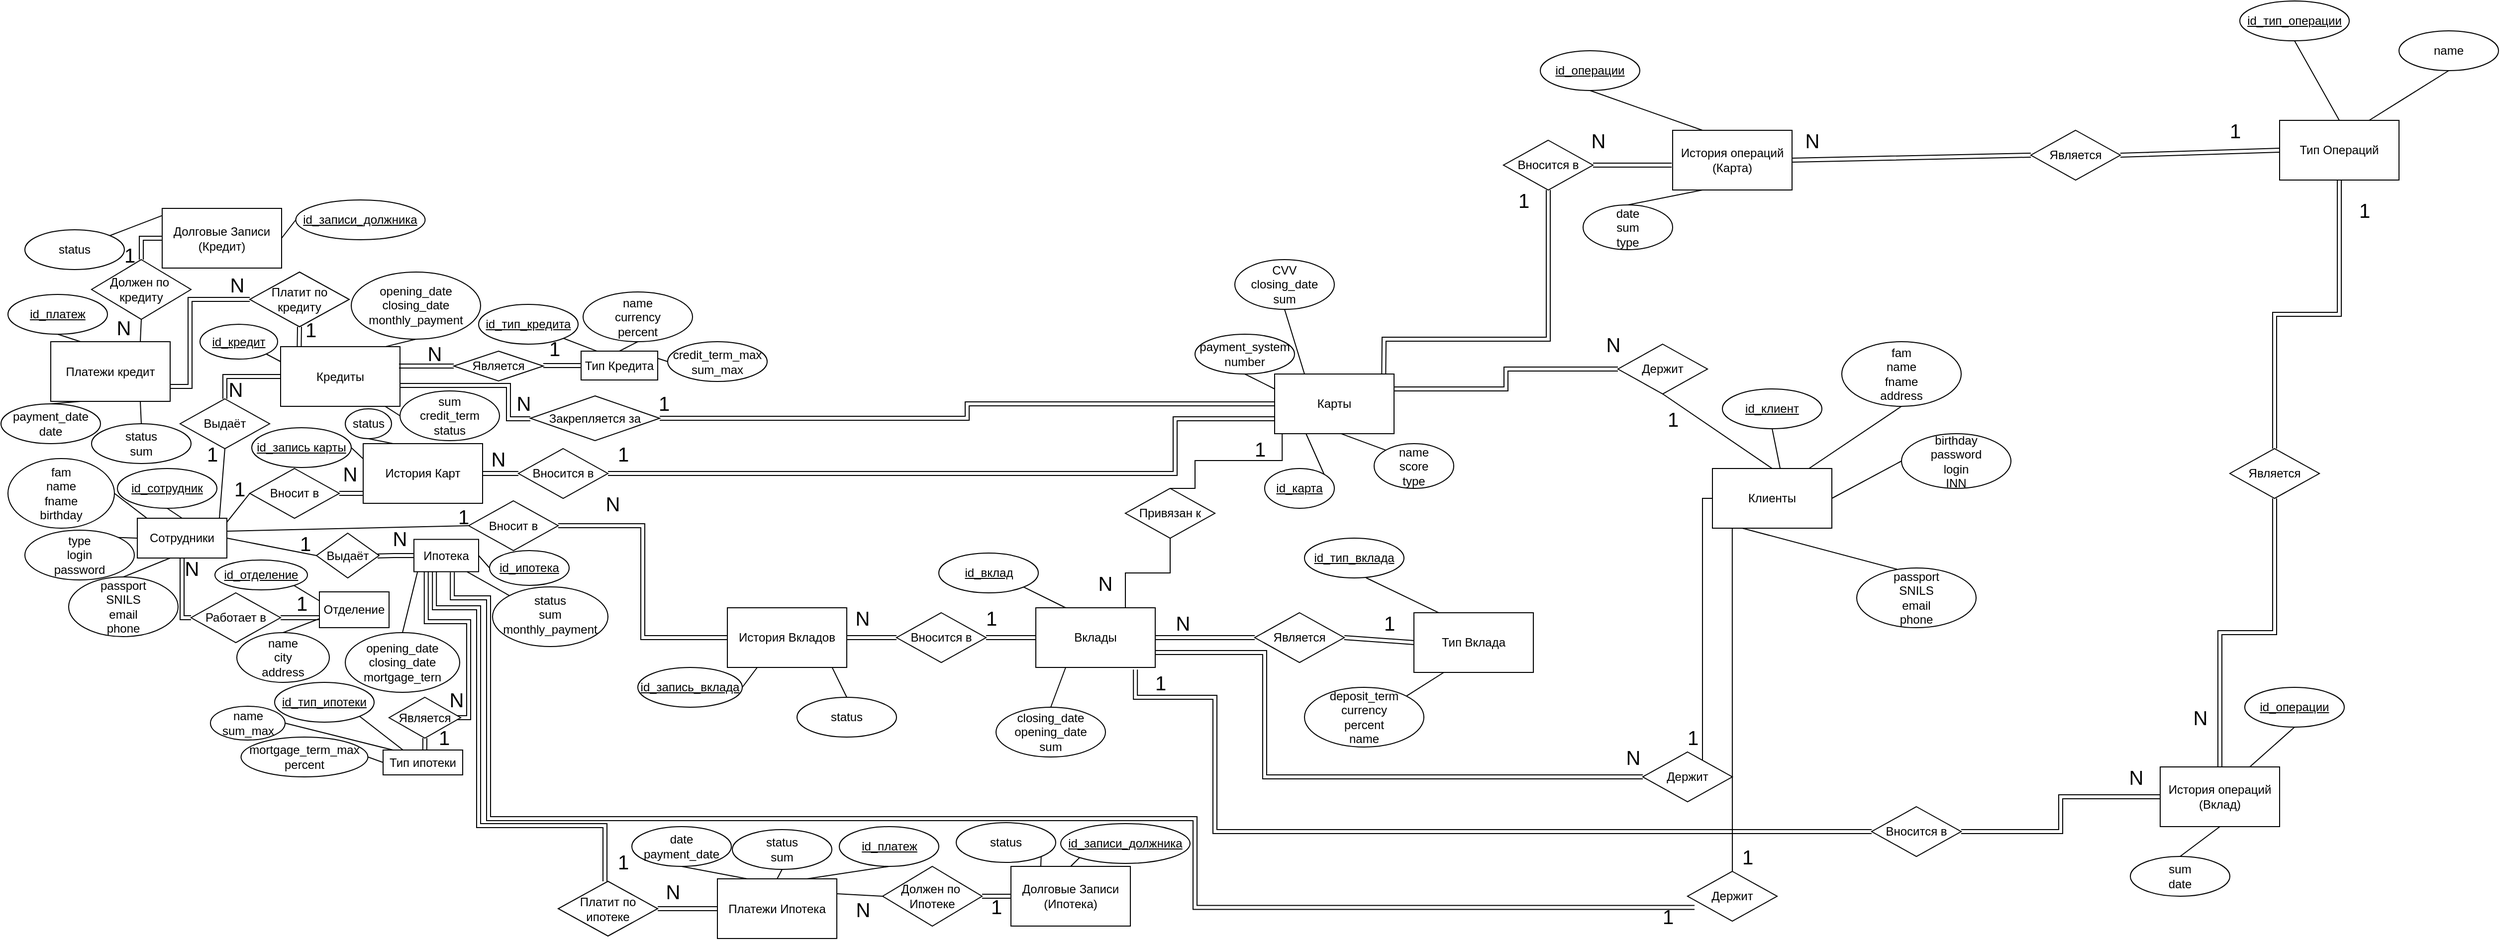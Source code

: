 <mxfile version="24.0.0" type="github">
  <diagram name="Страница — 1" id="VGj5oVeRoZll33EJS3Qx">
    <mxGraphModel dx="2863" dy="2840" grid="1" gridSize="10" guides="1" tooltips="1" connect="1" arrows="1" fold="1" page="1" pageScale="1" pageWidth="827" pageHeight="1169" math="0" shadow="0">
      <root>
        <mxCell id="0" />
        <mxCell id="1" parent="0" />
        <mxCell id="yiOp421ZR1bV6kYk1s3H-1" value="Сотрудники" style="rounded=0;whiteSpace=wrap;html=1;" parent="1" vertex="1">
          <mxGeometry x="497" y="230" width="90" height="40" as="geometry" />
        </mxCell>
        <mxCell id="yiOp421ZR1bV6kYk1s3H-2" value="id_сотрудник" style="ellipse;whiteSpace=wrap;html=1;fontStyle=4" parent="1" vertex="1">
          <mxGeometry x="477" y="180" width="100" height="40" as="geometry" />
        </mxCell>
        <mxCell id="yiOp421ZR1bV6kYk1s3H-4" value="fam&lt;br&gt;name&lt;br&gt;fname&lt;br&gt;birthday" style="ellipse;whiteSpace=wrap;html=1;" parent="1" vertex="1">
          <mxGeometry x="367" y="170" width="107" height="70" as="geometry" />
        </mxCell>
        <mxCell id="yiOp421ZR1bV6kYk1s3H-7" value="type&lt;br&gt;login&lt;br&gt;password" style="ellipse;whiteSpace=wrap;html=1;" parent="1" vertex="1">
          <mxGeometry x="384" y="242" width="110" height="50" as="geometry" />
        </mxCell>
        <mxCell id="yiOp421ZR1bV6kYk1s3H-11" value="passport&lt;br&gt;SNILS&lt;br&gt;email&lt;br&gt;phone" style="ellipse;whiteSpace=wrap;html=1;" parent="1" vertex="1">
          <mxGeometry x="428" y="289" width="110" height="60" as="geometry" />
        </mxCell>
        <mxCell id="yiOp421ZR1bV6kYk1s3H-16" style="rounded=0;orthogonalLoop=1;jettySize=auto;html=1;exitX=0.5;exitY=1;exitDx=0;exitDy=0;entryX=0.5;entryY=0;entryDx=0;entryDy=0;endArrow=none;endFill=0;" parent="1" source="yiOp421ZR1bV6kYk1s3H-2" target="yiOp421ZR1bV6kYk1s3H-1" edge="1">
          <mxGeometry relative="1" as="geometry" />
        </mxCell>
        <mxCell id="yiOp421ZR1bV6kYk1s3H-18" value="" style="endArrow=none;html=1;rounded=0;entryX=1;entryY=0.5;entryDx=0;entryDy=0;exitX=0.103;exitY=-0.008;exitDx=0;exitDy=0;exitPerimeter=0;" parent="1" source="yiOp421ZR1bV6kYk1s3H-1" target="yiOp421ZR1bV6kYk1s3H-4" edge="1">
          <mxGeometry width="50" height="50" relative="1" as="geometry">
            <mxPoint x="403" y="420" as="sourcePoint" />
            <mxPoint x="457" y="240" as="targetPoint" />
          </mxGeometry>
        </mxCell>
        <mxCell id="yiOp421ZR1bV6kYk1s3H-21" value="" style="endArrow=none;html=1;rounded=0;entryX=1;entryY=0;entryDx=0;entryDy=0;exitX=0;exitY=0.5;exitDx=0;exitDy=0;" parent="1" source="yiOp421ZR1bV6kYk1s3H-1" target="yiOp421ZR1bV6kYk1s3H-7" edge="1">
          <mxGeometry width="50" height="50" relative="1" as="geometry">
            <mxPoint x="690" y="270" as="sourcePoint" />
            <mxPoint x="744" y="90" as="targetPoint" />
          </mxGeometry>
        </mxCell>
        <mxCell id="yiOp421ZR1bV6kYk1s3H-25" value="" style="endArrow=none;html=1;rounded=0;entryX=0.364;entryY=1.003;entryDx=0;entryDy=0;exitX=0.5;exitY=0;exitDx=0;exitDy=0;entryPerimeter=0;" parent="1" source="yiOp421ZR1bV6kYk1s3H-11" target="yiOp421ZR1bV6kYk1s3H-1" edge="1">
          <mxGeometry width="50" height="50" relative="1" as="geometry">
            <mxPoint x="700" y="280" as="sourcePoint" />
            <mxPoint x="754" y="100" as="targetPoint" />
          </mxGeometry>
        </mxCell>
        <mxCell id="yiOp421ZR1bV6kYk1s3H-29" value="Работает в" style="rhombus;whiteSpace=wrap;html=1;" parent="1" vertex="1">
          <mxGeometry x="551" y="305" width="90" height="50" as="geometry" />
        </mxCell>
        <mxCell id="yiOp421ZR1bV6kYk1s3H-30" value="" style="endArrow=none;html=1;rounded=0;exitX=0.5;exitY=1;exitDx=0;exitDy=0;entryX=0;entryY=0.5;entryDx=0;entryDy=0;shape=link;edgeStyle=orthogonalEdgeStyle;" parent="1" source="yiOp421ZR1bV6kYk1s3H-1" target="yiOp421ZR1bV6kYk1s3H-29" edge="1">
          <mxGeometry width="50" height="50" relative="1" as="geometry">
            <mxPoint x="790" y="360" as="sourcePoint" />
            <mxPoint x="840" y="310" as="targetPoint" />
            <Array as="points">
              <mxPoint x="542" y="330" />
            </Array>
          </mxGeometry>
        </mxCell>
        <mxCell id="yiOp421ZR1bV6kYk1s3H-32" value="Отделение" style="rounded=0;whiteSpace=wrap;html=1;" parent="1" vertex="1">
          <mxGeometry x="680" y="304" width="70" height="36" as="geometry" />
        </mxCell>
        <mxCell id="yiOp421ZR1bV6kYk1s3H-33" value="id_отделение" style="ellipse;whiteSpace=wrap;html=1;fontStyle=4" parent="1" vertex="1">
          <mxGeometry x="575" y="272" width="93" height="30" as="geometry" />
        </mxCell>
        <mxCell id="yiOp421ZR1bV6kYk1s3H-34" value="name&lt;br&gt;city&lt;br&gt;address" style="ellipse;whiteSpace=wrap;html=1;verticalAlign=middle;" parent="1" vertex="1">
          <mxGeometry x="597" y="345" width="93" height="50" as="geometry" />
        </mxCell>
        <mxCell id="yiOp421ZR1bV6kYk1s3H-39" value="" style="endArrow=none;html=1;rounded=0;entryX=0;entryY=0.75;entryDx=0;entryDy=0;exitX=0.5;exitY=0;exitDx=0;exitDy=0;" parent="1" source="yiOp421ZR1bV6kYk1s3H-34" target="yiOp421ZR1bV6kYk1s3H-32" edge="1">
          <mxGeometry width="50" height="50" relative="1" as="geometry">
            <mxPoint x="820" y="560" as="sourcePoint" />
            <mxPoint x="844" y="460" as="targetPoint" />
          </mxGeometry>
        </mxCell>
        <mxCell id="yiOp421ZR1bV6kYk1s3H-40" value="" style="endArrow=none;html=1;rounded=0;entryX=0;entryY=0.25;entryDx=0;entryDy=0;exitX=1;exitY=1;exitDx=0;exitDy=0;" parent="1" source="yiOp421ZR1bV6kYk1s3H-33" target="yiOp421ZR1bV6kYk1s3H-32" edge="1">
          <mxGeometry width="50" height="50" relative="1" as="geometry">
            <mxPoint x="830" y="570" as="sourcePoint" />
            <mxPoint x="854" y="470" as="targetPoint" />
          </mxGeometry>
        </mxCell>
        <mxCell id="yiOp421ZR1bV6kYk1s3H-41" value="N" style="text;html=1;align=center;verticalAlign=middle;whiteSpace=wrap;rounded=0;fontSize=20;" parent="1" vertex="1">
          <mxGeometry x="527" y="265" width="50" height="30" as="geometry" />
        </mxCell>
        <mxCell id="yiOp421ZR1bV6kYk1s3H-42" value="&lt;font style=&quot;font-size: 20px;&quot;&gt;1&lt;/font&gt;" style="text;html=1;align=center;verticalAlign=middle;resizable=0;points=[];autosize=1;strokeColor=none;fillColor=none;" parent="1" vertex="1">
          <mxGeometry x="647" y="295" width="30" height="40" as="geometry" />
        </mxCell>
        <mxCell id="yiOp421ZR1bV6kYk1s3H-43" style="rounded=0;orthogonalLoop=1;jettySize=auto;html=1;exitX=0.5;exitY=0;exitDx=0;exitDy=0;entryX=0;entryY=0.5;entryDx=0;entryDy=0;shape=link;edgeStyle=orthogonalEdgeStyle;" parent="1" source="yiOp421ZR1bV6kYk1s3H-44" target="yiOp421ZR1bV6kYk1s3H-46" edge="1">
          <mxGeometry relative="1" as="geometry" />
        </mxCell>
        <mxCell id="yiOp421ZR1bV6kYk1s3H-44" value="Выдаёт" style="rhombus;whiteSpace=wrap;html=1;" parent="1" vertex="1">
          <mxGeometry x="540" y="110" width="90" height="50" as="geometry" />
        </mxCell>
        <mxCell id="yiOp421ZR1bV6kYk1s3H-45" value="" style="endArrow=none;html=1;rounded=0;entryX=0.5;entryY=1;entryDx=0;entryDy=0;exitX=0.917;exitY=-0.01;exitDx=0;exitDy=0;exitPerimeter=0;" parent="1" source="yiOp421ZR1bV6kYk1s3H-1" target="yiOp421ZR1bV6kYk1s3H-44" edge="1">
          <mxGeometry width="50" height="50" relative="1" as="geometry">
            <mxPoint x="266" y="60" as="sourcePoint" />
            <mxPoint x="290" y="-40" as="targetPoint" />
          </mxGeometry>
        </mxCell>
        <mxCell id="gmJkCeLJwOkCciTyDjN_-6" style="edgeStyle=orthogonalEdgeStyle;rounded=0;orthogonalLoop=1;jettySize=auto;html=1;entryX=0;entryY=0.5;entryDx=0;entryDy=0;shape=link;" edge="1" parent="1" target="yiOp421ZR1bV6kYk1s3H-193">
          <mxGeometry relative="1" as="geometry">
            <mxPoint x="761" y="96.5" as="sourcePoint" />
            <mxPoint x="892" y="140" as="targetPoint" />
            <Array as="points">
              <mxPoint x="870" y="96" />
              <mxPoint x="870" y="130" />
              <mxPoint x="892" y="130" />
            </Array>
          </mxGeometry>
        </mxCell>
        <mxCell id="yiOp421ZR1bV6kYk1s3H-46" value="Кредиты" style="rounded=0;whiteSpace=wrap;html=1;" parent="1" vertex="1">
          <mxGeometry x="641" y="57.5" width="120" height="60" as="geometry" />
        </mxCell>
        <mxCell id="yiOp421ZR1bV6kYk1s3H-47" value="&lt;span style=&quot;font-size: 20px;&quot;&gt;1&lt;/span&gt;" style="text;html=1;align=center;verticalAlign=middle;resizable=0;points=[];autosize=1;strokeColor=none;fillColor=none;" parent="1" vertex="1">
          <mxGeometry x="557" y="145" width="30" height="40" as="geometry" />
        </mxCell>
        <mxCell id="yiOp421ZR1bV6kYk1s3H-48" value="N" style="text;html=1;align=center;verticalAlign=middle;whiteSpace=wrap;rounded=0;fontSize=20;" parent="1" vertex="1">
          <mxGeometry x="570.5" y="85" width="50" height="30" as="geometry" />
        </mxCell>
        <mxCell id="yiOp421ZR1bV6kYk1s3H-49" value="sum&lt;br&gt;credit_term&lt;br&gt;status" style="ellipse;whiteSpace=wrap;html=1;" parent="1" vertex="1">
          <mxGeometry x="761" y="102" width="100" height="50" as="geometry" />
        </mxCell>
        <mxCell id="yiOp421ZR1bV6kYk1s3H-54" value="id_кредит" style="ellipse;whiteSpace=wrap;html=1;fontStyle=4" parent="1" vertex="1">
          <mxGeometry x="560" y="35" width="78" height="35" as="geometry" />
        </mxCell>
        <mxCell id="yiOp421ZR1bV6kYk1s3H-58" value="opening_date&lt;br&gt;closing_date&lt;br&gt;monthly_payment" style="ellipse;whiteSpace=wrap;html=1;" parent="1" vertex="1">
          <mxGeometry x="712" y="-17.5" width="130" height="67.5" as="geometry" />
        </mxCell>
        <mxCell id="yiOp421ZR1bV6kYk1s3H-63" value="" style="endArrow=none;html=1;rounded=0;entryX=0.877;entryY=1.001;entryDx=0;entryDy=0;exitX=0;exitY=0.5;exitDx=0;exitDy=0;entryPerimeter=0;" parent="1" source="yiOp421ZR1bV6kYk1s3H-49" target="yiOp421ZR1bV6kYk1s3H-46" edge="1">
          <mxGeometry width="50" height="50" relative="1" as="geometry">
            <mxPoint x="1290" y="80" as="sourcePoint" />
            <mxPoint x="1314" y="-20" as="targetPoint" />
          </mxGeometry>
        </mxCell>
        <mxCell id="yiOp421ZR1bV6kYk1s3H-64" value="" style="endArrow=none;html=1;rounded=0;exitX=0.5;exitY=1;exitDx=0;exitDy=0;entryX=0.876;entryY=0.001;entryDx=0;entryDy=0;entryPerimeter=0;" parent="1" source="yiOp421ZR1bV6kYk1s3H-58" target="yiOp421ZR1bV6kYk1s3H-46" edge="1">
          <mxGeometry width="50" height="50" relative="1" as="geometry">
            <mxPoint x="1300" y="90" as="sourcePoint" />
            <mxPoint x="1027" y="-31" as="targetPoint" />
          </mxGeometry>
        </mxCell>
        <mxCell id="yiOp421ZR1bV6kYk1s3H-68" value="" style="endArrow=none;html=1;rounded=0;entryX=0;entryY=0.25;entryDx=0;entryDy=0;exitX=1;exitY=1;exitDx=0;exitDy=0;" parent="1" source="yiOp421ZR1bV6kYk1s3H-54" target="yiOp421ZR1bV6kYk1s3H-46" edge="1">
          <mxGeometry width="50" height="50" relative="1" as="geometry">
            <mxPoint x="1340" y="130" as="sourcePoint" />
            <mxPoint x="1364" y="30" as="targetPoint" />
          </mxGeometry>
        </mxCell>
        <mxCell id="gmJkCeLJwOkCciTyDjN_-5" style="edgeStyle=orthogonalEdgeStyle;rounded=0;orthogonalLoop=1;jettySize=auto;html=1;shape=link;" edge="1" parent="1" source="yiOp421ZR1bV6kYk1s3H-69">
          <mxGeometry relative="1" as="geometry">
            <mxPoint x="760" y="77" as="targetPoint" />
            <Array as="points">
              <mxPoint x="761" y="77" />
            </Array>
          </mxGeometry>
        </mxCell>
        <mxCell id="yiOp421ZR1bV6kYk1s3H-69" value="Является" style="rhombus;whiteSpace=wrap;html=1;" parent="1" vertex="1">
          <mxGeometry x="815" y="62" width="90" height="30" as="geometry" />
        </mxCell>
        <mxCell id="yiOp421ZR1bV6kYk1s3H-71" style="rounded=0;orthogonalLoop=1;jettySize=auto;html=1;exitX=0;exitY=0.5;exitDx=0;exitDy=0;entryX=1;entryY=0.5;entryDx=0;entryDy=0;shape=link;edgeStyle=orthogonalEdgeStyle;" parent="1" source="yiOp421ZR1bV6kYk1s3H-72" target="yiOp421ZR1bV6kYk1s3H-69" edge="1">
          <mxGeometry relative="1" as="geometry" />
        </mxCell>
        <mxCell id="yiOp421ZR1bV6kYk1s3H-72" value="Тип Кредита" style="rounded=0;whiteSpace=wrap;html=1;" parent="1" vertex="1">
          <mxGeometry x="943" y="62" width="77" height="29" as="geometry" />
        </mxCell>
        <mxCell id="yiOp421ZR1bV6kYk1s3H-73" value="&lt;font style=&quot;font-size: 20px;&quot;&gt;1&lt;/font&gt;" style="text;html=1;align=center;verticalAlign=middle;resizable=0;points=[];autosize=1;strokeColor=none;fillColor=none;" parent="1" vertex="1">
          <mxGeometry x="901" y="39" width="30" height="40" as="geometry" />
        </mxCell>
        <mxCell id="yiOp421ZR1bV6kYk1s3H-74" value="N" style="text;html=1;align=center;verticalAlign=middle;whiteSpace=wrap;rounded=0;fontSize=20;" parent="1" vertex="1">
          <mxGeometry x="771" y="49" width="50" height="30" as="geometry" />
        </mxCell>
        <mxCell id="yiOp421ZR1bV6kYk1s3H-78" value="id_тип_кредита" style="ellipse;whiteSpace=wrap;html=1;fontStyle=4" parent="1" vertex="1">
          <mxGeometry x="840" y="15" width="100" height="40" as="geometry" />
        </mxCell>
        <mxCell id="yiOp421ZR1bV6kYk1s3H-79" value="name&lt;br&gt;currency&lt;br&gt;percent" style="ellipse;whiteSpace=wrap;html=1;" parent="1" vertex="1">
          <mxGeometry x="945" y="2.5" width="110" height="50" as="geometry" />
        </mxCell>
        <mxCell id="yiOp421ZR1bV6kYk1s3H-80" value="credit_term_max&lt;br&gt;sum_max" style="ellipse;whiteSpace=wrap;html=1;" parent="1" vertex="1">
          <mxGeometry x="1030" y="52.5" width="100" height="40" as="geometry" />
        </mxCell>
        <mxCell id="yiOp421ZR1bV6kYk1s3H-81" value="" style="endArrow=none;html=1;rounded=0;entryX=0.209;entryY=0.001;entryDx=0;entryDy=0;exitX=1;exitY=1;exitDx=0;exitDy=0;entryPerimeter=0;" parent="1" source="yiOp421ZR1bV6kYk1s3H-78" target="yiOp421ZR1bV6kYk1s3H-72" edge="1">
          <mxGeometry width="50" height="50" relative="1" as="geometry">
            <mxPoint x="1620" as="sourcePoint" />
            <mxPoint x="1644" y="-100" as="targetPoint" />
          </mxGeometry>
        </mxCell>
        <mxCell id="yiOp421ZR1bV6kYk1s3H-82" value="" style="endArrow=none;html=1;rounded=0;entryX=0.5;entryY=0;entryDx=0;entryDy=0;exitX=0.5;exitY=1;exitDx=0;exitDy=0;" parent="1" source="yiOp421ZR1bV6kYk1s3H-79" target="yiOp421ZR1bV6kYk1s3H-72" edge="1">
          <mxGeometry width="50" height="50" relative="1" as="geometry">
            <mxPoint x="1630" y="10" as="sourcePoint" />
            <mxPoint x="1654" y="-90" as="targetPoint" />
          </mxGeometry>
        </mxCell>
        <mxCell id="yiOp421ZR1bV6kYk1s3H-83" value="" style="endArrow=none;html=1;rounded=0;entryX=0;entryY=0.5;entryDx=0;entryDy=0;exitX=1;exitY=0.25;exitDx=0;exitDy=0;" parent="1" source="yiOp421ZR1bV6kYk1s3H-72" target="yiOp421ZR1bV6kYk1s3H-80" edge="1">
          <mxGeometry width="50" height="50" relative="1" as="geometry">
            <mxPoint x="1640" y="20" as="sourcePoint" />
            <mxPoint x="1664" y="-80" as="targetPoint" />
          </mxGeometry>
        </mxCell>
        <mxCell id="yiOp421ZR1bV6kYk1s3H-87" value="Платежи кредит" style="rounded=0;whiteSpace=wrap;html=1;" parent="1" vertex="1">
          <mxGeometry x="410" y="52.5" width="120" height="60" as="geometry" />
        </mxCell>
        <mxCell id="yiOp421ZR1bV6kYk1s3H-88" value="Долговые Записи&lt;br&gt;(Кредит)" style="rounded=0;whiteSpace=wrap;html=1;" parent="1" vertex="1">
          <mxGeometry x="522" y="-81.5" width="120" height="60" as="geometry" />
        </mxCell>
        <mxCell id="yiOp421ZR1bV6kYk1s3H-89" value="Платит по&lt;br&gt;кредиту" style="rhombus;whiteSpace=wrap;html=1;" parent="1" vertex="1">
          <mxGeometry x="610" y="-17.5" width="100" height="55" as="geometry" />
        </mxCell>
        <mxCell id="yiOp421ZR1bV6kYk1s3H-90" value="Должен по&amp;nbsp;&lt;br&gt;кредиту" style="rhombus;whiteSpace=wrap;html=1;" parent="1" vertex="1">
          <mxGeometry x="451" y="-30" width="100" height="60" as="geometry" />
        </mxCell>
        <mxCell id="yiOp421ZR1bV6kYk1s3H-91" value="" style="endArrow=none;html=1;rounded=0;entryX=0;entryY=0.5;entryDx=0;entryDy=0;exitX=0.5;exitY=0;exitDx=0;exitDy=0;fontStyle=0;shape=link;edgeStyle=orthogonalEdgeStyle;" parent="1" source="yiOp421ZR1bV6kYk1s3H-90" target="yiOp421ZR1bV6kYk1s3H-88" edge="1">
          <mxGeometry width="50" height="50" relative="1" as="geometry">
            <mxPoint x="710" y="-190" as="sourcePoint" />
            <mxPoint x="734" y="-290" as="targetPoint" />
          </mxGeometry>
        </mxCell>
        <mxCell id="yiOp421ZR1bV6kYk1s3H-92" value="" style="endArrow=none;html=1;rounded=0;entryX=0.75;entryY=0;entryDx=0;entryDy=0;exitX=0.5;exitY=1;exitDx=0;exitDy=0;" parent="1" source="yiOp421ZR1bV6kYk1s3H-90" target="yiOp421ZR1bV6kYk1s3H-87" edge="1">
          <mxGeometry width="50" height="50" relative="1" as="geometry">
            <mxPoint x="266" y="60" as="sourcePoint" />
            <mxPoint x="290" y="-40" as="targetPoint" />
          </mxGeometry>
        </mxCell>
        <mxCell id="yiOp421ZR1bV6kYk1s3H-93" value="&lt;span style=&quot;font-size: 20px;&quot;&gt;1&lt;/span&gt;" style="text;html=1;align=center;verticalAlign=middle;resizable=0;points=[];autosize=1;strokeColor=none;fillColor=none;" parent="1" vertex="1">
          <mxGeometry x="474" y="-55" width="30" height="40" as="geometry" />
        </mxCell>
        <mxCell id="yiOp421ZR1bV6kYk1s3H-95" value="&lt;font style=&quot;font-size: 20px;&quot;&gt;N&lt;/font&gt;" style="text;html=1;align=center;verticalAlign=middle;resizable=0;points=[];autosize=1;strokeColor=none;fillColor=none;" parent="1" vertex="1">
          <mxGeometry x="463" y="17.5" width="40" height="40" as="geometry" />
        </mxCell>
        <mxCell id="yiOp421ZR1bV6kYk1s3H-96" value="" style="endArrow=none;html=1;rounded=0;entryX=0.5;entryY=1;entryDx=0;entryDy=0;exitX=0.156;exitY=-0.002;exitDx=0;exitDy=0;fontStyle=0;shape=link;exitPerimeter=0;" parent="1" source="yiOp421ZR1bV6kYk1s3H-46" target="yiOp421ZR1bV6kYk1s3H-89" edge="1">
          <mxGeometry width="50" height="50" relative="1" as="geometry">
            <mxPoint x="720" y="-130" as="sourcePoint" />
            <mxPoint x="810" y="-180" as="targetPoint" />
          </mxGeometry>
        </mxCell>
        <mxCell id="yiOp421ZR1bV6kYk1s3H-97" value="&lt;span style=&quot;font-size: 20px;&quot;&gt;1&lt;/span&gt;" style="text;html=1;align=center;verticalAlign=middle;resizable=0;points=[];autosize=1;strokeColor=none;fillColor=none;" parent="1" vertex="1">
          <mxGeometry x="656.25" y="20" width="30" height="40" as="geometry" />
        </mxCell>
        <mxCell id="yiOp421ZR1bV6kYk1s3H-98" value="" style="endArrow=none;html=1;rounded=0;entryX=1;entryY=0.75;entryDx=0;entryDy=0;exitX=0;exitY=0.5;exitDx=0;exitDy=0;fontStyle=0;shape=link;edgeStyle=orthogonalEdgeStyle;" parent="1" source="yiOp421ZR1bV6kYk1s3H-89" target="yiOp421ZR1bV6kYk1s3H-87" edge="1">
          <mxGeometry width="50" height="50" relative="1" as="geometry">
            <mxPoint x="590" y="85" as="sourcePoint" />
            <mxPoint x="390" y="48" as="targetPoint" />
            <Array as="points">
              <mxPoint x="550" y="10" />
              <mxPoint x="550" y="97" />
            </Array>
          </mxGeometry>
        </mxCell>
        <mxCell id="yiOp421ZR1bV6kYk1s3H-99" value="&lt;font style=&quot;font-size: 20px;&quot;&gt;N&lt;/font&gt;" style="text;html=1;align=center;verticalAlign=middle;resizable=0;points=[];autosize=1;strokeColor=none;fillColor=none;" parent="1" vertex="1">
          <mxGeometry x="577" y="-25" width="40" height="40" as="geometry" />
        </mxCell>
        <mxCell id="yiOp421ZR1bV6kYk1s3H-100" value="payment_date&lt;br&gt;date" style="ellipse;whiteSpace=wrap;html=1;" parent="1" vertex="1">
          <mxGeometry x="360" y="115" width="100" height="40" as="geometry" />
        </mxCell>
        <mxCell id="yiOp421ZR1bV6kYk1s3H-101" value="status&lt;br&gt;sum" style="ellipse;whiteSpace=wrap;html=1;" parent="1" vertex="1">
          <mxGeometry x="451" y="135" width="100" height="40" as="geometry" />
        </mxCell>
        <mxCell id="yiOp421ZR1bV6kYk1s3H-104" value="id_платеж" style="ellipse;whiteSpace=wrap;html=1;fontStyle=4" parent="1" vertex="1">
          <mxGeometry x="367" y="5" width="100" height="40" as="geometry" />
        </mxCell>
        <mxCell id="yiOp421ZR1bV6kYk1s3H-107" value="" style="endArrow=none;html=1;rounded=0;entryX=0.25;entryY=0;entryDx=0;entryDy=0;exitX=0.5;exitY=1;exitDx=0;exitDy=0;" parent="1" source="yiOp421ZR1bV6kYk1s3H-104" target="yiOp421ZR1bV6kYk1s3H-87" edge="1">
          <mxGeometry width="50" height="50" relative="1" as="geometry">
            <mxPoint x="216" y="-50" as="sourcePoint" />
            <mxPoint x="240" y="-150" as="targetPoint" />
          </mxGeometry>
        </mxCell>
        <mxCell id="yiOp421ZR1bV6kYk1s3H-108" value="" style="endArrow=none;html=1;rounded=0;entryX=0.25;entryY=1;entryDx=0;entryDy=0;exitX=0.5;exitY=0;exitDx=0;exitDy=0;" parent="1" source="yiOp421ZR1bV6kYk1s3H-100" target="yiOp421ZR1bV6kYk1s3H-87" edge="1">
          <mxGeometry width="50" height="50" relative="1" as="geometry">
            <mxPoint x="226" y="-40" as="sourcePoint" />
            <mxPoint x="250" y="-140" as="targetPoint" />
          </mxGeometry>
        </mxCell>
        <mxCell id="yiOp421ZR1bV6kYk1s3H-110" value="" style="endArrow=none;html=1;rounded=0;entryX=0.75;entryY=1;entryDx=0;entryDy=0;exitX=0.5;exitY=0;exitDx=0;exitDy=0;" parent="1" source="yiOp421ZR1bV6kYk1s3H-101" target="yiOp421ZR1bV6kYk1s3H-87" edge="1">
          <mxGeometry width="50" height="50" relative="1" as="geometry">
            <mxPoint x="246" y="-20" as="sourcePoint" />
            <mxPoint x="270" y="-120" as="targetPoint" />
          </mxGeometry>
        </mxCell>
        <mxCell id="yiOp421ZR1bV6kYk1s3H-111" value="status" style="ellipse;whiteSpace=wrap;html=1;" parent="1" vertex="1">
          <mxGeometry x="384" y="-60" width="100" height="40" as="geometry" />
        </mxCell>
        <mxCell id="yiOp421ZR1bV6kYk1s3H-113" value="id_записи_должника" style="ellipse;whiteSpace=wrap;html=1;fontStyle=4" parent="1" vertex="1">
          <mxGeometry x="656.25" y="-90" width="130" height="40" as="geometry" />
        </mxCell>
        <mxCell id="yiOp421ZR1bV6kYk1s3H-114" value="" style="endArrow=none;html=1;rounded=0;entryX=0.003;entryY=0.118;entryDx=0;entryDy=0;exitX=1;exitY=0;exitDx=0;exitDy=0;entryPerimeter=0;" parent="1" source="yiOp421ZR1bV6kYk1s3H-111" target="yiOp421ZR1bV6kYk1s3H-88" edge="1">
          <mxGeometry width="50" height="50" relative="1" as="geometry">
            <mxPoint x="180" y="80" as="sourcePoint" />
            <mxPoint x="204" y="-20" as="targetPoint" />
          </mxGeometry>
        </mxCell>
        <mxCell id="yiOp421ZR1bV6kYk1s3H-116" value="" style="endArrow=none;html=1;rounded=0;entryX=1;entryY=0.5;entryDx=0;entryDy=0;exitX=0;exitY=0.5;exitDx=0;exitDy=0;" parent="1" source="yiOp421ZR1bV6kYk1s3H-113" target="yiOp421ZR1bV6kYk1s3H-88" edge="1">
          <mxGeometry width="50" height="50" relative="1" as="geometry">
            <mxPoint x="796" y="-120" as="sourcePoint" />
            <mxPoint x="820" y="-220" as="targetPoint" />
          </mxGeometry>
        </mxCell>
        <mxCell id="gmJkCeLJwOkCciTyDjN_-1" style="edgeStyle=orthogonalEdgeStyle;rounded=0;orthogonalLoop=1;jettySize=auto;html=1;exitX=1;exitY=0.5;exitDx=0;exitDy=0;entryX=0.001;entryY=0.828;entryDx=0;entryDy=0;shape=link;entryPerimeter=0;" edge="1" parent="1" source="yiOp421ZR1bV6kYk1s3H-118" target="yiOp421ZR1bV6kYk1s3H-124">
          <mxGeometry relative="1" as="geometry" />
        </mxCell>
        <mxCell id="yiOp421ZR1bV6kYk1s3H-118" value="Вносит в" style="rhombus;whiteSpace=wrap;html=1;" parent="1" vertex="1">
          <mxGeometry x="610" y="180" width="90" height="50" as="geometry" />
        </mxCell>
        <mxCell id="yiOp421ZR1bV6kYk1s3H-119" value="Вносит в" style="rhombus;whiteSpace=wrap;html=1;" parent="1" vertex="1">
          <mxGeometry x="830" y="212.5" width="90" height="50" as="geometry" />
        </mxCell>
        <mxCell id="yiOp421ZR1bV6kYk1s3H-120" value="Выдаёт" style="rhombus;whiteSpace=wrap;html=1;" parent="1" vertex="1">
          <mxGeometry x="677" y="245" width="63" height="45" as="geometry" />
        </mxCell>
        <mxCell id="yiOp421ZR1bV6kYk1s3H-121" value="" style="endArrow=none;html=1;rounded=0;entryX=0;entryY=0.5;entryDx=0;entryDy=0;exitX=0.997;exitY=0.107;exitDx=0;exitDy=0;exitPerimeter=0;" parent="1" source="yiOp421ZR1bV6kYk1s3H-1" target="yiOp421ZR1bV6kYk1s3H-118" edge="1">
          <mxGeometry width="50" height="50" relative="1" as="geometry">
            <mxPoint x="713" y="230" as="sourcePoint" />
            <mxPoint x="737" y="130" as="targetPoint" />
          </mxGeometry>
        </mxCell>
        <mxCell id="yiOp421ZR1bV6kYk1s3H-122" value="" style="endArrow=none;html=1;rounded=0;entryX=0;entryY=0.5;entryDx=0;entryDy=0;exitX=1.005;exitY=0.325;exitDx=0;exitDy=0;exitPerimeter=0;" parent="1" source="yiOp421ZR1bV6kYk1s3H-1" target="yiOp421ZR1bV6kYk1s3H-119" edge="1">
          <mxGeometry width="50" height="50" relative="1" as="geometry">
            <mxPoint x="760" y="240" as="sourcePoint" />
            <mxPoint x="784" y="140" as="targetPoint" />
          </mxGeometry>
        </mxCell>
        <mxCell id="yiOp421ZR1bV6kYk1s3H-123" value="" style="endArrow=none;html=1;rounded=0;entryX=0;entryY=0.5;entryDx=0;entryDy=0;exitX=1;exitY=0.5;exitDx=0;exitDy=0;" parent="1" source="yiOp421ZR1bV6kYk1s3H-1" target="yiOp421ZR1bV6kYk1s3H-120" edge="1">
          <mxGeometry width="50" height="50" relative="1" as="geometry">
            <mxPoint x="826" y="290" as="sourcePoint" />
            <mxPoint x="850" y="190" as="targetPoint" />
          </mxGeometry>
        </mxCell>
        <mxCell id="yiOp421ZR1bV6kYk1s3H-124" value="История Карт" style="rounded=0;whiteSpace=wrap;html=1;" parent="1" vertex="1">
          <mxGeometry x="724" y="155" width="120" height="60" as="geometry" />
        </mxCell>
        <mxCell id="yiOp421ZR1bV6kYk1s3H-125" style="edgeStyle=orthogonalEdgeStyle;rounded=0;orthogonalLoop=1;jettySize=auto;html=1;entryX=1;entryY=0.5;entryDx=0;entryDy=0;shape=link;" parent="1" source="yiOp421ZR1bV6kYk1s3H-127" target="yiOp421ZR1bV6kYk1s3H-119" edge="1">
          <mxGeometry relative="1" as="geometry" />
        </mxCell>
        <mxCell id="yiOp421ZR1bV6kYk1s3H-126" style="edgeStyle=orthogonalEdgeStyle;rounded=0;orthogonalLoop=1;jettySize=auto;html=1;entryX=0;entryY=0.5;entryDx=0;entryDy=0;shape=link;" parent="1" source="yiOp421ZR1bV6kYk1s3H-127" target="yiOp421ZR1bV6kYk1s3H-170" edge="1">
          <mxGeometry relative="1" as="geometry" />
        </mxCell>
        <mxCell id="yiOp421ZR1bV6kYk1s3H-127" value="История Вкладов" style="rounded=0;whiteSpace=wrap;html=1;" parent="1" vertex="1">
          <mxGeometry x="1090" y="320" width="120" height="60" as="geometry" />
        </mxCell>
        <mxCell id="yiOp421ZR1bV6kYk1s3H-130" style="edgeStyle=orthogonalEdgeStyle;rounded=0;orthogonalLoop=1;jettySize=auto;html=1;entryX=0.5;entryY=0;entryDx=0;entryDy=0;shape=link;exitX=0.363;exitY=1.002;exitDx=0;exitDy=0;exitPerimeter=0;" parent="1" edge="1">
          <mxGeometry relative="1" as="geometry">
            <Array as="points">
              <mxPoint x="796" y="320" />
              <mxPoint x="840" y="320" />
              <mxPoint x="840" y="539" />
              <mxPoint x="967" y="539" />
            </Array>
            <mxPoint x="795.595" y="283.815" as="sourcePoint" />
            <mxPoint x="967" y="595.0" as="targetPoint" />
          </mxGeometry>
        </mxCell>
        <mxCell id="y4RjMpLqQpoPvlHMyutw-3" style="edgeStyle=orthogonalEdgeStyle;rounded=0;orthogonalLoop=1;jettySize=auto;html=1;entryX=1;entryY=0.5;entryDx=0;entryDy=0;shape=link;exitX=0.344;exitY=1.003;exitDx=0;exitDy=0;exitPerimeter=0;" parent="1" edge="1">
          <mxGeometry relative="1" as="geometry">
            <mxPoint x="787.36" y="283.847" as="sourcePoint" />
            <mxPoint x="812" y="430.5" as="targetPoint" />
            <Array as="points">
              <mxPoint x="787" y="334" />
              <mxPoint x="830" y="334" />
              <mxPoint x="830" y="430" />
            </Array>
          </mxGeometry>
        </mxCell>
        <mxCell id="yiOp421ZR1bV6kYk1s3H-131" value="Ипотека" style="rounded=0;whiteSpace=wrap;html=1;" parent="1" vertex="1">
          <mxGeometry x="775" y="251.25" width="65" height="32.5" as="geometry" />
        </mxCell>
        <mxCell id="yiOp421ZR1bV6kYk1s3H-132" value="1" style="text;html=1;align=center;verticalAlign=middle;whiteSpace=wrap;rounded=0;fontSize=20;" parent="1" vertex="1">
          <mxGeometry x="641" y="240" width="50" height="30" as="geometry" />
        </mxCell>
        <mxCell id="yiOp421ZR1bV6kYk1s3H-133" value="N" style="text;html=1;align=center;verticalAlign=middle;whiteSpace=wrap;rounded=0;fontSize=20;" parent="1" vertex="1">
          <mxGeometry x="736.25" y="235" width="50" height="30" as="geometry" />
        </mxCell>
        <mxCell id="yiOp421ZR1bV6kYk1s3H-134" value="1" style="text;html=1;align=center;verticalAlign=middle;whiteSpace=wrap;rounded=0;fontSize=20;" parent="1" vertex="1">
          <mxGeometry x="800" y="212.5" width="50" height="30" as="geometry" />
        </mxCell>
        <mxCell id="yiOp421ZR1bV6kYk1s3H-135" value="N" style="text;html=1;align=center;verticalAlign=middle;whiteSpace=wrap;rounded=0;fontSize=20;" parent="1" vertex="1">
          <mxGeometry x="950" y="200" width="50" height="30" as="geometry" />
        </mxCell>
        <mxCell id="yiOp421ZR1bV6kYk1s3H-136" value="1" style="text;html=1;align=center;verticalAlign=middle;whiteSpace=wrap;rounded=0;fontSize=20;" parent="1" vertex="1">
          <mxGeometry x="575" y="185" width="50" height="30" as="geometry" />
        </mxCell>
        <mxCell id="yiOp421ZR1bV6kYk1s3H-137" value="N" style="text;html=1;align=center;verticalAlign=middle;whiteSpace=wrap;rounded=0;fontSize=20;" parent="1" vertex="1">
          <mxGeometry x="686.25" y="170" width="50" height="30" as="geometry" />
        </mxCell>
        <mxCell id="yiOp421ZR1bV6kYk1s3H-138" value="id_запись карты" style="ellipse;whiteSpace=wrap;html=1;fontStyle=4" parent="1" vertex="1">
          <mxGeometry x="612" y="139" width="100" height="40" as="geometry" />
        </mxCell>
        <mxCell id="yiOp421ZR1bV6kYk1s3H-141" value="status" style="ellipse;whiteSpace=wrap;html=1;" parent="1" vertex="1">
          <mxGeometry x="706" y="120" width="46.5" height="30" as="geometry" />
        </mxCell>
        <mxCell id="yiOp421ZR1bV6kYk1s3H-142" value="" style="endArrow=none;html=1;rounded=0;entryX=0.75;entryY=0;entryDx=0;entryDy=0;exitX=1;exitY=0.5;exitDx=0;exitDy=0;" parent="1" source="yiOp421ZR1bV6kYk1s3H-138" target="yiOp421ZR1bV6kYk1s3H-137" edge="1">
          <mxGeometry width="50" height="50" relative="1" as="geometry">
            <mxPoint x="1046" y="695" as="sourcePoint" />
            <mxPoint x="1070" y="595" as="targetPoint" />
          </mxGeometry>
        </mxCell>
        <mxCell id="yiOp421ZR1bV6kYk1s3H-144" value="" style="endArrow=none;html=1;rounded=0;entryX=0.5;entryY=1;entryDx=0;entryDy=0;exitX=0.25;exitY=0;exitDx=0;exitDy=0;" parent="1" source="yiOp421ZR1bV6kYk1s3H-124" target="yiOp421ZR1bV6kYk1s3H-141" edge="1">
          <mxGeometry width="50" height="50" relative="1" as="geometry">
            <mxPoint x="1066" y="715" as="sourcePoint" />
            <mxPoint x="1090" y="615" as="targetPoint" />
          </mxGeometry>
        </mxCell>
        <mxCell id="yiOp421ZR1bV6kYk1s3H-145" value="" style="endArrow=none;html=1;rounded=0;entryX=0;entryY=0.5;entryDx=0;entryDy=0;exitX=1;exitY=0.75;exitDx=0;exitDy=0;shape=link;edgeStyle=orthogonalEdgeStyle;" parent="1" source="yiOp421ZR1bV6kYk1s3H-156" target="yiOp421ZR1bV6kYk1s3H-239" edge="1">
          <mxGeometry width="50" height="50" relative="1" as="geometry">
            <mxPoint x="1640" y="600" as="sourcePoint" />
            <mxPoint x="1664" y="500" as="targetPoint" />
            <Array as="points">
              <mxPoint x="1630" y="365" />
              <mxPoint x="1630" y="490" />
              <mxPoint x="2007" y="490" />
            </Array>
          </mxGeometry>
        </mxCell>
        <mxCell id="yiOp421ZR1bV6kYk1s3H-146" value="status" style="ellipse;whiteSpace=wrap;html=1;" parent="1" vertex="1">
          <mxGeometry x="1160" y="410" width="100" height="40" as="geometry" />
        </mxCell>
        <mxCell id="yiOp421ZR1bV6kYk1s3H-149" value="&lt;u&gt;id_запись_вклада&lt;/u&gt;" style="ellipse;whiteSpace=wrap;html=1;" parent="1" vertex="1">
          <mxGeometry x="1000" y="380" width="105" height="40" as="geometry" />
        </mxCell>
        <mxCell id="yiOp421ZR1bV6kYk1s3H-150" value="" style="endArrow=none;html=1;rounded=0;entryX=0.25;entryY=1;entryDx=0;entryDy=0;exitX=1;exitY=0.5;exitDx=0;exitDy=0;" parent="1" source="yiOp421ZR1bV6kYk1s3H-149" target="yiOp421ZR1bV6kYk1s3H-127" edge="1">
          <mxGeometry width="50" height="50" relative="1" as="geometry">
            <mxPoint x="1100" y="580" as="sourcePoint" />
            <mxPoint x="1124" y="480" as="targetPoint" />
          </mxGeometry>
        </mxCell>
        <mxCell id="yiOp421ZR1bV6kYk1s3H-153" value="" style="endArrow=none;html=1;rounded=0;entryX=0.879;entryY=1.005;entryDx=0;entryDy=0;exitX=0.5;exitY=0;exitDx=0;exitDy=0;entryPerimeter=0;" parent="1" source="yiOp421ZR1bV6kYk1s3H-146" target="yiOp421ZR1bV6kYk1s3H-127" edge="1">
          <mxGeometry width="50" height="50" relative="1" as="geometry">
            <mxPoint x="1158" y="590" as="sourcePoint" />
            <mxPoint x="1182" y="490" as="targetPoint" />
          </mxGeometry>
        </mxCell>
        <mxCell id="yiOp421ZR1bV6kYk1s3H-154" style="edgeStyle=orthogonalEdgeStyle;rounded=0;orthogonalLoop=1;jettySize=auto;html=1;exitX=0.834;exitY=1.036;exitDx=0;exitDy=0;entryX=0;entryY=0.5;entryDx=0;entryDy=0;shape=link;exitPerimeter=0;" parent="1" source="yiOp421ZR1bV6kYk1s3H-156" target="yiOp421ZR1bV6kYk1s3H-360" edge="1">
          <mxGeometry relative="1" as="geometry">
            <Array as="points">
              <mxPoint x="1500" y="410" />
              <mxPoint x="1580" y="410" />
              <mxPoint x="1580" y="545" />
            </Array>
          </mxGeometry>
        </mxCell>
        <mxCell id="yiOp421ZR1bV6kYk1s3H-155" style="edgeStyle=orthogonalEdgeStyle;rounded=0;orthogonalLoop=1;jettySize=auto;html=1;exitX=0.75;exitY=0;exitDx=0;exitDy=0;entryX=0.5;entryY=1;entryDx=0;entryDy=0;endArrow=none;endFill=0;" parent="1" source="yiOp421ZR1bV6kYk1s3H-156" target="yiOp421ZR1bV6kYk1s3H-363" edge="1">
          <mxGeometry relative="1" as="geometry">
            <mxPoint x="1510" y="240" as="targetPoint" />
          </mxGeometry>
        </mxCell>
        <mxCell id="yiOp421ZR1bV6kYk1s3H-156" value="Вклады" style="rounded=0;whiteSpace=wrap;html=1;" parent="1" vertex="1">
          <mxGeometry x="1400" y="320" width="120" height="60" as="geometry" />
        </mxCell>
        <mxCell id="yiOp421ZR1bV6kYk1s3H-157" value="closing_date&lt;br&gt;opening_date&lt;br&gt;sum" style="ellipse;whiteSpace=wrap;html=1;" parent="1" vertex="1">
          <mxGeometry x="1360" y="420" width="110" height="50" as="geometry" />
        </mxCell>
        <mxCell id="yiOp421ZR1bV6kYk1s3H-161" value="&lt;u&gt;id_вклад&lt;/u&gt;" style="ellipse;whiteSpace=wrap;html=1;" parent="1" vertex="1">
          <mxGeometry x="1302.5" y="265" width="100" height="40" as="geometry" />
        </mxCell>
        <mxCell id="yiOp421ZR1bV6kYk1s3H-163" value="" style="endArrow=none;html=1;rounded=0;entryX=0.25;entryY=1;entryDx=0;entryDy=0;exitX=0.5;exitY=0;exitDx=0;exitDy=0;" parent="1" source="yiOp421ZR1bV6kYk1s3H-157" target="yiOp421ZR1bV6kYk1s3H-156" edge="1">
          <mxGeometry width="50" height="50" relative="1" as="geometry">
            <mxPoint x="1340" y="580" as="sourcePoint" />
            <mxPoint x="1364" y="480" as="targetPoint" />
          </mxGeometry>
        </mxCell>
        <mxCell id="yiOp421ZR1bV6kYk1s3H-168" value="" style="endArrow=none;html=1;rounded=0;entryX=0.25;entryY=0;entryDx=0;entryDy=0;exitX=1;exitY=1;exitDx=0;exitDy=0;" parent="1" source="yiOp421ZR1bV6kYk1s3H-161" target="yiOp421ZR1bV6kYk1s3H-156" edge="1">
          <mxGeometry width="50" height="50" relative="1" as="geometry">
            <mxPoint x="1360" y="530" as="sourcePoint" />
            <mxPoint x="1384" y="430" as="targetPoint" />
          </mxGeometry>
        </mxCell>
        <mxCell id="yiOp421ZR1bV6kYk1s3H-169" style="edgeStyle=orthogonalEdgeStyle;rounded=0;orthogonalLoop=1;jettySize=auto;html=1;entryX=0;entryY=0.5;entryDx=0;entryDy=0;shape=link;exitX=1;exitY=0.5;exitDx=0;exitDy=0;" parent="1" source="yiOp421ZR1bV6kYk1s3H-170" target="yiOp421ZR1bV6kYk1s3H-156" edge="1">
          <mxGeometry relative="1" as="geometry">
            <mxPoint x="1375" y="350" as="sourcePoint" />
          </mxGeometry>
        </mxCell>
        <mxCell id="yiOp421ZR1bV6kYk1s3H-170" value="Вносится в" style="rhombus;whiteSpace=wrap;html=1;" parent="1" vertex="1">
          <mxGeometry x="1260" y="325" width="90" height="50" as="geometry" />
        </mxCell>
        <mxCell id="yiOp421ZR1bV6kYk1s3H-172" value="&lt;font style=&quot;font-size: 20px;&quot;&gt;1&lt;/font&gt;" style="text;html=1;align=center;verticalAlign=middle;resizable=0;points=[];autosize=1;strokeColor=none;fillColor=none;" parent="1" vertex="1">
          <mxGeometry x="1340" y="310" width="30" height="40" as="geometry" />
        </mxCell>
        <mxCell id="yiOp421ZR1bV6kYk1s3H-173" style="edgeStyle=orthogonalEdgeStyle;rounded=0;orthogonalLoop=1;jettySize=auto;html=1;exitX=0;exitY=0.5;exitDx=0;exitDy=0;entryX=1;entryY=0.5;entryDx=0;entryDy=0;shape=link;" parent="1" source="yiOp421ZR1bV6kYk1s3H-174" target="yiOp421ZR1bV6kYk1s3H-156" edge="1">
          <mxGeometry relative="1" as="geometry">
            <Array as="points">
              <mxPoint x="1620" y="350" />
            </Array>
          </mxGeometry>
        </mxCell>
        <mxCell id="yiOp421ZR1bV6kYk1s3H-174" value="Является" style="rhombus;whiteSpace=wrap;html=1;" parent="1" vertex="1">
          <mxGeometry x="1620" y="325" width="90" height="50" as="geometry" />
        </mxCell>
        <mxCell id="yiOp421ZR1bV6kYk1s3H-175" style="rounded=0;orthogonalLoop=1;jettySize=auto;html=1;exitX=0;exitY=0.5;exitDx=0;exitDy=0;entryX=1;entryY=0.5;entryDx=0;entryDy=0;shape=link;" parent="1" source="yiOp421ZR1bV6kYk1s3H-176" target="yiOp421ZR1bV6kYk1s3H-174" edge="1">
          <mxGeometry relative="1" as="geometry" />
        </mxCell>
        <mxCell id="yiOp421ZR1bV6kYk1s3H-176" value="Тип Вклада" style="rounded=0;whiteSpace=wrap;html=1;" parent="1" vertex="1">
          <mxGeometry x="1780" y="325" width="120" height="60" as="geometry" />
        </mxCell>
        <mxCell id="yiOp421ZR1bV6kYk1s3H-177" value="N" style="text;html=1;align=center;verticalAlign=middle;whiteSpace=wrap;rounded=0;fontSize=20;" parent="1" vertex="1">
          <mxGeometry x="1522.5" y="320" width="50" height="30" as="geometry" />
        </mxCell>
        <mxCell id="yiOp421ZR1bV6kYk1s3H-178" value="deposit_term&lt;br&gt;currency&lt;br&gt;percent&lt;br&gt;name" style="ellipse;whiteSpace=wrap;html=1;" parent="1" vertex="1">
          <mxGeometry x="1670" y="400" width="120" height="60" as="geometry" />
        </mxCell>
        <mxCell id="yiOp421ZR1bV6kYk1s3H-181" value="id_тип_вклада" style="ellipse;whiteSpace=wrap;html=1;fontStyle=4" parent="1" vertex="1">
          <mxGeometry x="1670" y="250" width="100" height="40" as="geometry" />
        </mxCell>
        <mxCell id="yiOp421ZR1bV6kYk1s3H-183" value="" style="endArrow=none;html=1;rounded=0;entryX=0.209;entryY=0.001;entryDx=0;entryDy=0;exitX=0.619;exitY=0.997;exitDx=0;exitDy=0;exitPerimeter=0;entryPerimeter=0;" parent="1" source="yiOp421ZR1bV6kYk1s3H-181" target="yiOp421ZR1bV6kYk1s3H-176" edge="1">
          <mxGeometry width="50" height="50" relative="1" as="geometry">
            <mxPoint x="2030" y="370" as="sourcePoint" />
            <mxPoint x="2054" y="270" as="targetPoint" />
          </mxGeometry>
        </mxCell>
        <mxCell id="yiOp421ZR1bV6kYk1s3H-187" value="" style="endArrow=none;html=1;rounded=0;entryX=0.25;entryY=1;entryDx=0;entryDy=0;exitX=1;exitY=0;exitDx=0;exitDy=0;" parent="1" source="yiOp421ZR1bV6kYk1s3H-178" target="yiOp421ZR1bV6kYk1s3H-176" edge="1">
          <mxGeometry width="50" height="50" relative="1" as="geometry">
            <mxPoint x="2080" y="420" as="sourcePoint" />
            <mxPoint x="2104" y="320" as="targetPoint" />
          </mxGeometry>
        </mxCell>
        <mxCell id="yiOp421ZR1bV6kYk1s3H-188" value="&lt;font style=&quot;font-size: 20px;&quot;&gt;1&lt;/font&gt;" style="text;html=1;align=center;verticalAlign=middle;resizable=0;points=[];autosize=1;strokeColor=none;fillColor=none;" parent="1" vertex="1">
          <mxGeometry x="1740" y="315" width="30" height="40" as="geometry" />
        </mxCell>
        <mxCell id="yiOp421ZR1bV6kYk1s3H-189" style="edgeStyle=orthogonalEdgeStyle;rounded=0;orthogonalLoop=1;jettySize=auto;html=1;exitX=0;exitY=0.5;exitDx=0;exitDy=0;entryX=1;entryY=0.5;entryDx=0;entryDy=0;shape=link;" parent="1" source="yiOp421ZR1bV6kYk1s3H-191" target="yiOp421ZR1bV6kYk1s3H-124" edge="1">
          <mxGeometry relative="1" as="geometry" />
        </mxCell>
        <mxCell id="yiOp421ZR1bV6kYk1s3H-190" style="edgeStyle=orthogonalEdgeStyle;rounded=0;orthogonalLoop=1;jettySize=auto;html=1;exitX=1;exitY=0.5;exitDx=0;exitDy=0;entryX=0;entryY=0.75;entryDx=0;entryDy=0;shape=link;" parent="1" source="yiOp421ZR1bV6kYk1s3H-191" target="yiOp421ZR1bV6kYk1s3H-195" edge="1">
          <mxGeometry relative="1" as="geometry">
            <Array as="points">
              <mxPoint x="1540" y="185" />
              <mxPoint x="1540" y="130" />
            </Array>
          </mxGeometry>
        </mxCell>
        <mxCell id="yiOp421ZR1bV6kYk1s3H-191" value="Вносится в" style="rhombus;whiteSpace=wrap;html=1;" parent="1" vertex="1">
          <mxGeometry x="880" y="160" width="90" height="50" as="geometry" />
        </mxCell>
        <mxCell id="yiOp421ZR1bV6kYk1s3H-192" style="edgeStyle=orthogonalEdgeStyle;rounded=0;orthogonalLoop=1;jettySize=auto;html=1;entryX=0;entryY=0.5;entryDx=0;entryDy=0;shape=link;" parent="1" source="yiOp421ZR1bV6kYk1s3H-193" target="yiOp421ZR1bV6kYk1s3H-195" edge="1">
          <mxGeometry relative="1" as="geometry" />
        </mxCell>
        <mxCell id="yiOp421ZR1bV6kYk1s3H-193" value="Закрепляется за" style="rhombus;whiteSpace=wrap;html=1;" parent="1" vertex="1">
          <mxGeometry x="892" y="107" width="130" height="45" as="geometry" />
        </mxCell>
        <mxCell id="yiOp421ZR1bV6kYk1s3H-195" value="Карты" style="rounded=0;whiteSpace=wrap;html=1;" parent="1" vertex="1">
          <mxGeometry x="1640" y="85" width="120" height="60" as="geometry" />
        </mxCell>
        <mxCell id="yiOp421ZR1bV6kYk1s3H-197" value="&lt;font style=&quot;font-size: 20px;&quot;&gt;1&lt;/font&gt;" style="text;html=1;align=center;verticalAlign=middle;resizable=0;points=[];autosize=1;strokeColor=none;fillColor=none;" parent="1" vertex="1">
          <mxGeometry x="970" y="145" width="30" height="40" as="geometry" />
        </mxCell>
        <mxCell id="yiOp421ZR1bV6kYk1s3H-198" value="&lt;font style=&quot;font-size: 20px;&quot;&gt;N&lt;/font&gt;" style="text;html=1;align=center;verticalAlign=middle;resizable=0;points=[];autosize=1;strokeColor=none;fillColor=none;" parent="1" vertex="1">
          <mxGeometry x="865" y="94" width="40" height="40" as="geometry" />
        </mxCell>
        <mxCell id="yiOp421ZR1bV6kYk1s3H-199" value="&lt;font style=&quot;font-size: 20px;&quot;&gt;1&lt;/font&gt;" style="text;html=1;align=center;verticalAlign=middle;resizable=0;points=[];autosize=1;strokeColor=none;fillColor=none;" parent="1" vertex="1">
          <mxGeometry x="1011" y="94" width="30" height="40" as="geometry" />
        </mxCell>
        <mxCell id="yiOp421ZR1bV6kYk1s3H-200" value="payment_system&lt;br&gt;number" style="ellipse;whiteSpace=wrap;html=1;" parent="1" vertex="1">
          <mxGeometry x="1560" y="45" width="100" height="40" as="geometry" />
        </mxCell>
        <mxCell id="yiOp421ZR1bV6kYk1s3H-204" value="CVV&lt;br&gt;closing_date&lt;br&gt;sum" style="ellipse;whiteSpace=wrap;html=1;" parent="1" vertex="1">
          <mxGeometry x="1600" y="-30" width="100" height="50" as="geometry" />
        </mxCell>
        <mxCell id="yiOp421ZR1bV6kYk1s3H-207" value="name&lt;br&gt;score&lt;br&gt;type" style="ellipse;whiteSpace=wrap;html=1;" parent="1" vertex="1">
          <mxGeometry x="1740" y="155" width="80" height="45" as="geometry" />
        </mxCell>
        <mxCell id="yiOp421ZR1bV6kYk1s3H-209" style="rounded=0;orthogonalLoop=1;jettySize=auto;html=1;exitX=1;exitY=0;exitDx=0;exitDy=0;endArrow=none;endFill=0;entryX=0.263;entryY=1;entryDx=0;entryDy=0;entryPerimeter=0;" parent="1" source="yiOp421ZR1bV6kYk1s3H-210" target="yiOp421ZR1bV6kYk1s3H-195" edge="1">
          <mxGeometry relative="1" as="geometry">
            <mxPoint x="1670" y="150" as="targetPoint" />
          </mxGeometry>
        </mxCell>
        <mxCell id="yiOp421ZR1bV6kYk1s3H-210" value="id_карта" style="ellipse;whiteSpace=wrap;html=1;fontStyle=4" parent="1" vertex="1">
          <mxGeometry x="1630" y="180" width="70" height="40" as="geometry" />
        </mxCell>
        <mxCell id="yiOp421ZR1bV6kYk1s3H-211" value="" style="endArrow=none;html=1;rounded=0;entryX=0;entryY=0.25;entryDx=0;entryDy=0;exitX=0.5;exitY=1;exitDx=0;exitDy=0;" parent="1" source="yiOp421ZR1bV6kYk1s3H-200" target="yiOp421ZR1bV6kYk1s3H-195" edge="1">
          <mxGeometry width="50" height="50" relative="1" as="geometry">
            <mxPoint x="1860" y="-12.5" as="sourcePoint" />
            <mxPoint x="1884" y="-112.5" as="targetPoint" />
          </mxGeometry>
        </mxCell>
        <mxCell id="yiOp421ZR1bV6kYk1s3H-213" value="" style="endArrow=none;html=1;rounded=0;entryX=0.25;entryY=0;entryDx=0;entryDy=0;exitX=0.5;exitY=1;exitDx=0;exitDy=0;" parent="1" source="yiOp421ZR1bV6kYk1s3H-204" target="yiOp421ZR1bV6kYk1s3H-195" edge="1">
          <mxGeometry width="50" height="50" relative="1" as="geometry">
            <mxPoint x="1828" y="70" as="sourcePoint" />
            <mxPoint x="1852" y="-30" as="targetPoint" />
          </mxGeometry>
        </mxCell>
        <mxCell id="yiOp421ZR1bV6kYk1s3H-218" value="" style="endArrow=none;html=1;rounded=0;exitX=0;exitY=0;exitDx=0;exitDy=0;entryX=0.558;entryY=1.001;entryDx=0;entryDy=0;entryPerimeter=0;" parent="1" source="yiOp421ZR1bV6kYk1s3H-207" target="yiOp421ZR1bV6kYk1s3H-195" edge="1">
          <mxGeometry width="50" height="50" relative="1" as="geometry">
            <mxPoint x="1930" y="57.5" as="sourcePoint" />
            <mxPoint x="1708" y="150" as="targetPoint" />
          </mxGeometry>
        </mxCell>
        <mxCell id="yiOp421ZR1bV6kYk1s3H-220" value="Вносится в" style="rhombus;whiteSpace=wrap;html=1;" parent="1" vertex="1">
          <mxGeometry x="1870" y="-150" width="90" height="50" as="geometry" />
        </mxCell>
        <mxCell id="yiOp421ZR1bV6kYk1s3H-221" value="" style="endArrow=none;html=1;rounded=0;entryX=0.5;entryY=1;entryDx=0;entryDy=0;shape=link;edgeStyle=orthogonalEdgeStyle;exitX=0.914;exitY=0.001;exitDx=0;exitDy=0;exitPerimeter=0;" parent="1" source="yiOp421ZR1bV6kYk1s3H-195" target="yiOp421ZR1bV6kYk1s3H-220" edge="1">
          <mxGeometry width="50" height="50" relative="1" as="geometry">
            <mxPoint x="1750" y="80" as="sourcePoint" />
            <mxPoint x="1914" y="-90" as="targetPoint" />
            <Array as="points">
              <mxPoint x="1750" y="80" />
              <mxPoint x="1750" y="80" />
              <mxPoint x="1750" y="50" />
              <mxPoint x="1915" y="50" />
            </Array>
          </mxGeometry>
        </mxCell>
        <mxCell id="yiOp421ZR1bV6kYk1s3H-222" value="&lt;font style=&quot;font-size: 20px;&quot;&gt;1&lt;/font&gt;" style="text;html=1;align=center;verticalAlign=middle;resizable=0;points=[];autosize=1;strokeColor=none;fillColor=none;" parent="1" vertex="1">
          <mxGeometry x="1875" y="-110" width="30" height="40" as="geometry" />
        </mxCell>
        <mxCell id="yiOp421ZR1bV6kYk1s3H-223" style="edgeStyle=orthogonalEdgeStyle;rounded=0;orthogonalLoop=1;jettySize=auto;html=1;exitX=-0.008;exitY=0.584;exitDx=0;exitDy=0;entryX=1;entryY=0.5;entryDx=0;entryDy=0;shape=link;exitPerimeter=0;" parent="1" source="yiOp421ZR1bV6kYk1s3H-224" target="yiOp421ZR1bV6kYk1s3H-220" edge="1">
          <mxGeometry relative="1" as="geometry">
            <Array as="points" />
          </mxGeometry>
        </mxCell>
        <mxCell id="yiOp421ZR1bV6kYk1s3H-224" value="История операций&lt;br&gt;(Карта)" style="rounded=0;whiteSpace=wrap;html=1;" parent="1" vertex="1">
          <mxGeometry x="2040" y="-160" width="120" height="60" as="geometry" />
        </mxCell>
        <mxCell id="yiOp421ZR1bV6kYk1s3H-225" value="date&lt;br&gt;sum&lt;br&gt;type" style="ellipse;whiteSpace=wrap;html=1;" parent="1" vertex="1">
          <mxGeometry x="1950" y="-85" width="90" height="45" as="geometry" />
        </mxCell>
        <mxCell id="yiOp421ZR1bV6kYk1s3H-230" value="id_операции" style="ellipse;whiteSpace=wrap;html=1;fontStyle=4" parent="1" vertex="1">
          <mxGeometry x="1907" y="-240" width="100" height="40" as="geometry" />
        </mxCell>
        <mxCell id="yiOp421ZR1bV6kYk1s3H-231" value="&lt;font style=&quot;font-size: 20px;&quot;&gt;N&lt;/font&gt;" style="text;html=1;align=center;verticalAlign=middle;resizable=0;points=[];autosize=1;strokeColor=none;fillColor=none;" parent="1" vertex="1">
          <mxGeometry x="1945" y="-170" width="40" height="40" as="geometry" />
        </mxCell>
        <mxCell id="yiOp421ZR1bV6kYk1s3H-232" value="" style="endArrow=none;html=1;rounded=0;entryX=0.25;entryY=1;entryDx=0;entryDy=0;exitX=0.5;exitY=0;exitDx=0;exitDy=0;" parent="1" source="yiOp421ZR1bV6kYk1s3H-225" target="yiOp421ZR1bV6kYk1s3H-224" edge="1">
          <mxGeometry width="50" height="50" relative="1" as="geometry">
            <mxPoint x="1916" y="-160" as="sourcePoint" />
            <mxPoint x="1940" y="-260" as="targetPoint" />
          </mxGeometry>
        </mxCell>
        <mxCell id="yiOp421ZR1bV6kYk1s3H-233" value="" style="endArrow=none;html=1;rounded=0;entryX=0.5;entryY=1;entryDx=0;entryDy=0;exitX=0.25;exitY=0;exitDx=0;exitDy=0;" parent="1" source="yiOp421ZR1bV6kYk1s3H-224" target="yiOp421ZR1bV6kYk1s3H-230" edge="1">
          <mxGeometry width="50" height="50" relative="1" as="geometry">
            <mxPoint x="1926" y="-150" as="sourcePoint" />
            <mxPoint x="1950" y="-250" as="targetPoint" />
          </mxGeometry>
        </mxCell>
        <mxCell id="yiOp421ZR1bV6kYk1s3H-238" value="Держит" style="rhombus;whiteSpace=wrap;html=1;" parent="1" vertex="1">
          <mxGeometry x="1985" y="55" width="90" height="50" as="geometry" />
        </mxCell>
        <mxCell id="yiOp421ZR1bV6kYk1s3H-239" value="Держит" style="rhombus;whiteSpace=wrap;html=1;" parent="1" vertex="1">
          <mxGeometry x="2010" y="465" width="90" height="50" as="geometry" />
        </mxCell>
        <mxCell id="yiOp421ZR1bV6kYk1s3H-240" value="" style="endArrow=none;html=1;rounded=0;entryX=0;entryY=0.5;entryDx=0;entryDy=0;exitX=1;exitY=0.25;exitDx=0;exitDy=0;shape=link;edgeStyle=orthogonalEdgeStyle;" parent="1" source="yiOp421ZR1bV6kYk1s3H-195" target="yiOp421ZR1bV6kYk1s3H-238" edge="1">
          <mxGeometry width="50" height="50" relative="1" as="geometry">
            <mxPoint x="1998" y="260" as="sourcePoint" />
            <mxPoint x="2022" y="160" as="targetPoint" />
          </mxGeometry>
        </mxCell>
        <mxCell id="yiOp421ZR1bV6kYk1s3H-241" value="Клиенты" style="rounded=0;whiteSpace=wrap;html=1;" parent="1" vertex="1">
          <mxGeometry x="2080" y="180" width="120" height="60" as="geometry" />
        </mxCell>
        <mxCell id="yiOp421ZR1bV6kYk1s3H-242" value="" style="endArrow=none;html=1;rounded=0;entryX=0;entryY=0.5;entryDx=0;entryDy=0;edgeStyle=orthogonalEdgeStyle;" parent="1" source="yiOp421ZR1bV6kYk1s3H-239" target="yiOp421ZR1bV6kYk1s3H-241" edge="1">
          <mxGeometry width="50" height="50" relative="1" as="geometry">
            <mxPoint x="1998" y="290" as="sourcePoint" />
            <mxPoint x="2022" y="190" as="targetPoint" />
            <Array as="points">
              <mxPoint x="2070" y="210" />
            </Array>
          </mxGeometry>
        </mxCell>
        <mxCell id="yiOp421ZR1bV6kYk1s3H-243" value="" style="endArrow=none;html=1;rounded=0;entryX=0.5;entryY=0;entryDx=0;entryDy=0;exitX=0.5;exitY=1;exitDx=0;exitDy=0;" parent="1" source="yiOp421ZR1bV6kYk1s3H-238" target="yiOp421ZR1bV6kYk1s3H-241" edge="1">
          <mxGeometry width="50" height="50" relative="1" as="geometry">
            <mxPoint x="2008" y="300" as="sourcePoint" />
            <mxPoint x="2032" y="200" as="targetPoint" />
          </mxGeometry>
        </mxCell>
        <mxCell id="yiOp421ZR1bV6kYk1s3H-244" value="&lt;span style=&quot;font-size: 20px;&quot;&gt;N&lt;/span&gt;" style="text;html=1;align=center;verticalAlign=middle;resizable=0;points=[];autosize=1;strokeColor=none;fillColor=none;" parent="1" vertex="1">
          <mxGeometry x="1980" y="450" width="40" height="40" as="geometry" />
        </mxCell>
        <mxCell id="yiOp421ZR1bV6kYk1s3H-245" value="&lt;font style=&quot;font-size: 20px;&quot;&gt;1&lt;/font&gt;" style="text;html=1;align=center;verticalAlign=middle;resizable=0;points=[];autosize=1;strokeColor=none;fillColor=none;" parent="1" vertex="1">
          <mxGeometry x="2045" y="430" width="30" height="40" as="geometry" />
        </mxCell>
        <mxCell id="yiOp421ZR1bV6kYk1s3H-246" value="id_клиент" style="ellipse;whiteSpace=wrap;html=1;fontStyle=4" parent="1" vertex="1">
          <mxGeometry x="2090" y="100" width="100" height="40" as="geometry" />
        </mxCell>
        <mxCell id="yiOp421ZR1bV6kYk1s3H-248" value="fam&lt;br&gt;name&lt;br&gt;fname&lt;br&gt;address" style="ellipse;whiteSpace=wrap;html=1;" parent="1" vertex="1">
          <mxGeometry x="2210" y="52.5" width="120" height="65" as="geometry" />
        </mxCell>
        <mxCell id="yiOp421ZR1bV6kYk1s3H-254" value="birthday&lt;br&gt;password&lt;br&gt;login&lt;br&gt;INN" style="ellipse;whiteSpace=wrap;html=1;" parent="1" vertex="1">
          <mxGeometry x="2270" y="145" width="110" height="55" as="geometry" />
        </mxCell>
        <mxCell id="yiOp421ZR1bV6kYk1s3H-255" value="passport&lt;br&gt;SNILS&lt;br&gt;email&lt;br&gt;phone" style="ellipse;whiteSpace=wrap;html=1;" parent="1" vertex="1">
          <mxGeometry x="2225" y="280" width="120" height="60" as="geometry" />
        </mxCell>
        <mxCell id="yiOp421ZR1bV6kYk1s3H-260" style="rounded=0;orthogonalLoop=1;jettySize=auto;html=1;exitX=0.5;exitY=1;exitDx=0;exitDy=0;entryX=0.567;entryY=-0.002;entryDx=0;entryDy=0;endArrow=none;endFill=0;entryPerimeter=0;" parent="1" source="yiOp421ZR1bV6kYk1s3H-246" target="yiOp421ZR1bV6kYk1s3H-241" edge="1">
          <mxGeometry relative="1" as="geometry">
            <mxPoint x="2936.36" y="164.52" as="targetPoint" />
          </mxGeometry>
        </mxCell>
        <mxCell id="yiOp421ZR1bV6kYk1s3H-261" value="" style="endArrow=none;html=1;rounded=0;entryX=0.5;entryY=1;entryDx=0;entryDy=0;exitX=0.807;exitY=0.002;exitDx=0;exitDy=0;exitPerimeter=0;" parent="1" source="yiOp421ZR1bV6kYk1s3H-241" target="yiOp421ZR1bV6kYk1s3H-248" edge="1">
          <mxGeometry width="50" height="50" relative="1" as="geometry">
            <mxPoint x="2852.36" y="164.52" as="sourcePoint" />
            <mxPoint x="2797" y="175" as="targetPoint" />
          </mxGeometry>
        </mxCell>
        <mxCell id="yiOp421ZR1bV6kYk1s3H-267" value="" style="endArrow=none;html=1;rounded=0;entryX=1;entryY=0.5;entryDx=0;entryDy=0;exitX=0;exitY=0.5;exitDx=0;exitDy=0;" parent="1" source="yiOp421ZR1bV6kYk1s3H-254" target="yiOp421ZR1bV6kYk1s3H-241" edge="1">
          <mxGeometry width="50" height="50" relative="1" as="geometry">
            <mxPoint x="3030" y="205" as="sourcePoint" />
            <mxPoint x="2870" y="225" as="targetPoint" />
          </mxGeometry>
        </mxCell>
        <mxCell id="yiOp421ZR1bV6kYk1s3H-268" value="" style="endArrow=none;html=1;rounded=0;entryX=0.25;entryY=1;entryDx=0;entryDy=0;exitX=0.337;exitY=0.021;exitDx=0;exitDy=0;exitPerimeter=0;" parent="1" source="yiOp421ZR1bV6kYk1s3H-255" target="yiOp421ZR1bV6kYk1s3H-241" edge="1">
          <mxGeometry width="50" height="50" relative="1" as="geometry">
            <mxPoint x="3040" y="215" as="sourcePoint" />
            <mxPoint x="2883.68" y="225.18" as="targetPoint" />
          </mxGeometry>
        </mxCell>
        <mxCell id="yiOp421ZR1bV6kYk1s3H-274" value="status&lt;br&gt;sum&lt;br&gt;monthly_payment" style="ellipse;whiteSpace=wrap;html=1;verticalAlign=top;" parent="1" vertex="1">
          <mxGeometry x="854" y="299" width="116" height="60" as="geometry" />
        </mxCell>
        <mxCell id="yiOp421ZR1bV6kYk1s3H-277" value="opening_date&lt;br&gt;closing_date&lt;br&gt;mortgage_tern" style="ellipse;whiteSpace=wrap;html=1;verticalAlign=middle;" parent="1" vertex="1">
          <mxGeometry x="706" y="345" width="115" height="60" as="geometry" />
        </mxCell>
        <mxCell id="yiOp421ZR1bV6kYk1s3H-281" value="&lt;u&gt;id_ипотека&lt;/u&gt;" style="ellipse;whiteSpace=wrap;html=1;" parent="1" vertex="1">
          <mxGeometry x="851" y="262.5" width="80" height="35" as="geometry" />
        </mxCell>
        <mxCell id="yiOp421ZR1bV6kYk1s3H-283" value="" style="endArrow=none;html=1;rounded=0;entryX=0;entryY=0.5;entryDx=0;entryDy=0;exitX=1;exitY=0.5;exitDx=0;exitDy=0;" parent="1" source="yiOp421ZR1bV6kYk1s3H-131" target="yiOp421ZR1bV6kYk1s3H-281" edge="1">
          <mxGeometry width="50" height="50" relative="1" as="geometry">
            <mxPoint x="1060" y="635" as="sourcePoint" />
            <mxPoint x="960" y="595" as="targetPoint" />
          </mxGeometry>
        </mxCell>
        <mxCell id="yiOp421ZR1bV6kYk1s3H-287" value="" style="endArrow=none;html=1;rounded=0;entryX=0.5;entryY=0;entryDx=0;entryDy=0;exitX=0.055;exitY=1.006;exitDx=0;exitDy=0;exitPerimeter=0;" parent="1" source="yiOp421ZR1bV6kYk1s3H-131" target="yiOp421ZR1bV6kYk1s3H-277" edge="1">
          <mxGeometry width="50" height="50" relative="1" as="geometry">
            <mxPoint x="1090" y="665" as="sourcePoint" />
            <mxPoint x="990" y="625" as="targetPoint" />
          </mxGeometry>
        </mxCell>
        <mxCell id="yiOp421ZR1bV6kYk1s3H-290" value="" style="endArrow=none;html=1;rounded=0;entryX=0.824;entryY=1.004;entryDx=0;entryDy=0;exitX=0;exitY=0;exitDx=0;exitDy=0;entryPerimeter=0;" parent="1" source="yiOp421ZR1bV6kYk1s3H-274" target="yiOp421ZR1bV6kYk1s3H-131" edge="1">
          <mxGeometry width="50" height="50" relative="1" as="geometry">
            <mxPoint x="1120" y="695" as="sourcePoint" />
            <mxPoint x="1020" y="655" as="targetPoint" />
          </mxGeometry>
        </mxCell>
        <mxCell id="yiOp421ZR1bV6kYk1s3H-292" style="edgeStyle=orthogonalEdgeStyle;rounded=0;orthogonalLoop=1;jettySize=auto;html=1;shape=link;entryX=0.594;entryY=1.017;entryDx=0;entryDy=0;entryPerimeter=0;" parent="1" target="yiOp421ZR1bV6kYk1s3H-131" edge="1">
          <mxGeometry relative="1" as="geometry">
            <mxPoint x="897.08" y="337.38" as="targetPoint" />
            <Array as="points">
              <mxPoint x="1560" y="621" />
              <mxPoint x="1560" y="532" />
              <mxPoint x="850" y="532" />
              <mxPoint x="850" y="310" />
              <mxPoint x="814" y="310" />
            </Array>
            <mxPoint x="2062.002" y="621.201" as="sourcePoint" />
          </mxGeometry>
        </mxCell>
        <mxCell id="yiOp421ZR1bV6kYk1s3H-293" value="Держит" style="rhombus;whiteSpace=wrap;html=1;" parent="1" vertex="1">
          <mxGeometry x="2055" y="585" width="90" height="50" as="geometry" />
        </mxCell>
        <mxCell id="yiOp421ZR1bV6kYk1s3H-294" value="" style="endArrow=none;html=1;rounded=0;entryX=0.166;entryY=0.995;entryDx=0;entryDy=0;exitX=0.5;exitY=0;exitDx=0;exitDy=0;edgeStyle=orthogonalEdgeStyle;entryPerimeter=0;" parent="1" source="yiOp421ZR1bV6kYk1s3H-293" target="yiOp421ZR1bV6kYk1s3H-241" edge="1">
          <mxGeometry width="50" height="50" relative="1" as="geometry">
            <mxPoint x="2103.5" y="545" as="sourcePoint" />
            <mxPoint x="2116.5" y="265" as="targetPoint" />
            <Array as="points">
              <mxPoint x="2100" y="560" />
              <mxPoint x="2100" y="560" />
            </Array>
          </mxGeometry>
        </mxCell>
        <mxCell id="yiOp421ZR1bV6kYk1s3H-295" value="&lt;span style=&quot;font-size: 20px;&quot;&gt;1&lt;/span&gt;" style="text;html=1;align=center;verticalAlign=middle;resizable=0;points=[];autosize=1;strokeColor=none;fillColor=none;" parent="1" vertex="1">
          <mxGeometry x="2100" y="550" width="30" height="40" as="geometry" />
        </mxCell>
        <mxCell id="yiOp421ZR1bV6kYk1s3H-296" value="&lt;font style=&quot;font-size: 20px;&quot;&gt;1&lt;/font&gt;" style="text;html=1;align=center;verticalAlign=middle;resizable=0;points=[];autosize=1;strokeColor=none;fillColor=none;" parent="1" vertex="1">
          <mxGeometry x="2020" y="610" width="30" height="40" as="geometry" />
        </mxCell>
        <mxCell id="yiOp421ZR1bV6kYk1s3H-297" value="Является" style="rhombus;whiteSpace=wrap;html=1;" parent="1" vertex="1">
          <mxGeometry x="750" y="410" width="72" height="41" as="geometry" />
        </mxCell>
        <mxCell id="yiOp421ZR1bV6kYk1s3H-298" style="rounded=0;orthogonalLoop=1;jettySize=auto;html=1;exitX=0.524;exitY=-0.002;exitDx=0;exitDy=0;shape=link;entryX=0.5;entryY=1;entryDx=0;entryDy=0;edgeStyle=orthogonalEdgeStyle;exitPerimeter=0;" parent="1" source="yiOp421ZR1bV6kYk1s3H-299" target="yiOp421ZR1bV6kYk1s3H-297" edge="1">
          <mxGeometry relative="1" as="geometry">
            <mxPoint x="880" y="520" as="targetPoint" />
          </mxGeometry>
        </mxCell>
        <mxCell id="yiOp421ZR1bV6kYk1s3H-299" value="Тип ипотеки" style="rounded=0;whiteSpace=wrap;html=1;" parent="1" vertex="1">
          <mxGeometry x="744" y="463" width="80" height="25" as="geometry" />
        </mxCell>
        <mxCell id="yiOp421ZR1bV6kYk1s3H-300" value="N" style="text;html=1;align=center;verticalAlign=middle;whiteSpace=wrap;rounded=0;fontSize=20;" parent="1" vertex="1">
          <mxGeometry x="793" y="397" width="50" height="30" as="geometry" />
        </mxCell>
        <mxCell id="yiOp421ZR1bV6kYk1s3H-303" value="id_тип_ипотеки" style="ellipse;whiteSpace=wrap;html=1;fontStyle=4" parent="1" vertex="1">
          <mxGeometry x="635" y="395" width="100" height="40" as="geometry" />
        </mxCell>
        <mxCell id="yiOp421ZR1bV6kYk1s3H-304" value="name&lt;br&gt;sum_max" style="ellipse;whiteSpace=wrap;html=1;" parent="1" vertex="1">
          <mxGeometry x="570.5" y="419" width="75" height="34" as="geometry" />
        </mxCell>
        <mxCell id="yiOp421ZR1bV6kYk1s3H-305" value="mortgage_term_max&lt;br&gt;percent" style="ellipse;whiteSpace=wrap;html=1;" parent="1" vertex="1">
          <mxGeometry x="601.25" y="450" width="127.5" height="40" as="geometry" />
        </mxCell>
        <mxCell id="yiOp421ZR1bV6kYk1s3H-306" value="" style="endArrow=none;html=1;rounded=0;entryX=0.25;entryY=0;entryDx=0;entryDy=0;exitX=1;exitY=1;exitDx=0;exitDy=0;" parent="1" source="yiOp421ZR1bV6kYk1s3H-303" target="yiOp421ZR1bV6kYk1s3H-299" edge="1">
          <mxGeometry width="50" height="50" relative="1" as="geometry">
            <mxPoint x="1642.5" y="940" as="sourcePoint" />
            <mxPoint x="1666.5" y="840" as="targetPoint" />
          </mxGeometry>
        </mxCell>
        <mxCell id="yiOp421ZR1bV6kYk1s3H-307" value="" style="endArrow=none;html=1;rounded=0;entryX=0.13;entryY=0.006;entryDx=0;entryDy=0;exitX=1;exitY=0.5;exitDx=0;exitDy=0;entryPerimeter=0;" parent="1" source="yiOp421ZR1bV6kYk1s3H-304" target="yiOp421ZR1bV6kYk1s3H-299" edge="1">
          <mxGeometry width="50" height="50" relative="1" as="geometry">
            <mxPoint x="1652.5" y="950" as="sourcePoint" />
            <mxPoint x="1676.5" y="850" as="targetPoint" />
          </mxGeometry>
        </mxCell>
        <mxCell id="yiOp421ZR1bV6kYk1s3H-308" value="" style="endArrow=none;html=1;rounded=0;entryX=1;entryY=0.5;entryDx=0;entryDy=0;exitX=0;exitY=0.5;exitDx=0;exitDy=0;" parent="1" source="yiOp421ZR1bV6kYk1s3H-299" target="yiOp421ZR1bV6kYk1s3H-305" edge="1">
          <mxGeometry width="50" height="50" relative="1" as="geometry">
            <mxPoint x="1662.5" y="960" as="sourcePoint" />
            <mxPoint x="1686.5" y="860" as="targetPoint" />
          </mxGeometry>
        </mxCell>
        <mxCell id="yiOp421ZR1bV6kYk1s3H-311" value="&lt;font style=&quot;font-size: 20px;&quot;&gt;1&lt;/font&gt;" style="text;html=1;align=center;verticalAlign=middle;resizable=0;points=[];autosize=1;strokeColor=none;fillColor=none;" parent="1" vertex="1">
          <mxGeometry x="790" y="430" width="30" height="40" as="geometry" />
        </mxCell>
        <mxCell id="yiOp421ZR1bV6kYk1s3H-312" style="edgeStyle=orthogonalEdgeStyle;rounded=0;orthogonalLoop=1;jettySize=auto;html=1;entryX=1;entryY=0.5;entryDx=0;entryDy=0;shape=link;" parent="1" source="yiOp421ZR1bV6kYk1s3H-313" target="yiOp421ZR1bV6kYk1s3H-338" edge="1">
          <mxGeometry relative="1" as="geometry" />
        </mxCell>
        <mxCell id="yiOp421ZR1bV6kYk1s3H-313" value="Платежи Ипотека" style="rounded=0;whiteSpace=wrap;html=1;" parent="1" vertex="1">
          <mxGeometry x="1080" y="592.5" width="120" height="60" as="geometry" />
        </mxCell>
        <mxCell id="yiOp421ZR1bV6kYk1s3H-314" value="Долговые Записи&lt;br&gt;(Ипотека)" style="rounded=0;whiteSpace=wrap;html=1;" parent="1" vertex="1">
          <mxGeometry x="1375" y="580" width="120" height="60" as="geometry" />
        </mxCell>
        <mxCell id="yiOp421ZR1bV6kYk1s3H-315" value="Должен по&amp;nbsp;&lt;br&gt;Ипотеке" style="rhombus;whiteSpace=wrap;html=1;" parent="1" vertex="1">
          <mxGeometry x="1246" y="580" width="100" height="60" as="geometry" />
        </mxCell>
        <mxCell id="yiOp421ZR1bV6kYk1s3H-316" value="" style="endArrow=none;html=1;rounded=0;entryX=0;entryY=0.5;entryDx=0;entryDy=0;exitX=1;exitY=0.5;exitDx=0;exitDy=0;fontStyle=0;shape=link;" parent="1" source="yiOp421ZR1bV6kYk1s3H-315" target="yiOp421ZR1bV6kYk1s3H-314" edge="1">
          <mxGeometry width="50" height="50" relative="1" as="geometry">
            <mxPoint x="2370" y="920" as="sourcePoint" />
            <mxPoint x="2394" y="820" as="targetPoint" />
          </mxGeometry>
        </mxCell>
        <mxCell id="yiOp421ZR1bV6kYk1s3H-317" value="" style="endArrow=none;html=1;rounded=0;entryX=1;entryY=0.25;entryDx=0;entryDy=0;exitX=0;exitY=0.5;exitDx=0;exitDy=0;" parent="1" source="yiOp421ZR1bV6kYk1s3H-315" target="yiOp421ZR1bV6kYk1s3H-313" edge="1">
          <mxGeometry width="50" height="50" relative="1" as="geometry">
            <mxPoint x="1926" y="1170" as="sourcePoint" />
            <mxPoint x="1950" y="1070" as="targetPoint" />
          </mxGeometry>
        </mxCell>
        <mxCell id="yiOp421ZR1bV6kYk1s3H-318" value="&lt;font style=&quot;font-size: 20px;&quot;&gt;1&lt;/font&gt;" style="text;html=1;align=center;verticalAlign=middle;resizable=0;points=[];autosize=1;strokeColor=none;fillColor=none;" parent="1" vertex="1">
          <mxGeometry x="1345" y="600" width="30" height="40" as="geometry" />
        </mxCell>
        <mxCell id="yiOp421ZR1bV6kYk1s3H-320" value="&lt;span style=&quot;font-size: 20px;&quot;&gt;N&lt;/span&gt;" style="text;html=1;align=center;verticalAlign=middle;resizable=0;points=[];autosize=1;strokeColor=none;fillColor=none;" parent="1" vertex="1">
          <mxGeometry x="1206" y="602.5" width="40" height="40" as="geometry" />
        </mxCell>
        <mxCell id="yiOp421ZR1bV6kYk1s3H-322" value="status&lt;br&gt;sum" style="ellipse;whiteSpace=wrap;html=1;" parent="1" vertex="1">
          <mxGeometry x="1095" y="543" width="100" height="40" as="geometry" />
        </mxCell>
        <mxCell id="yiOp421ZR1bV6kYk1s3H-323" value="date&lt;br&gt;payment_date" style="ellipse;whiteSpace=wrap;html=1;" parent="1" vertex="1">
          <mxGeometry x="994" y="540" width="100" height="40" as="geometry" />
        </mxCell>
        <mxCell id="yiOp421ZR1bV6kYk1s3H-325" value="id_платеж" style="ellipse;whiteSpace=wrap;html=1;fontStyle=4" parent="1" vertex="1">
          <mxGeometry x="1202.5" y="540" width="100" height="40" as="geometry" />
        </mxCell>
        <mxCell id="yiOp421ZR1bV6kYk1s3H-327" value="" style="endArrow=none;html=1;rounded=0;entryX=0.5;entryY=1;entryDx=0;entryDy=0;exitX=0.25;exitY=0;exitDx=0;exitDy=0;" parent="1" source="yiOp421ZR1bV6kYk1s3H-313" target="yiOp421ZR1bV6kYk1s3H-323" edge="1">
          <mxGeometry width="50" height="50" relative="1" as="geometry">
            <mxPoint x="1866" y="1050" as="sourcePoint" />
            <mxPoint x="1890" y="950" as="targetPoint" />
          </mxGeometry>
        </mxCell>
        <mxCell id="yiOp421ZR1bV6kYk1s3H-328" value="" style="endArrow=none;html=1;rounded=0;entryX=0.75;entryY=0;entryDx=0;entryDy=0;exitX=0.5;exitY=1;exitDx=0;exitDy=0;" parent="1" source="yiOp421ZR1bV6kYk1s3H-325" target="yiOp421ZR1bV6kYk1s3H-313" edge="1">
          <mxGeometry width="50" height="50" relative="1" as="geometry">
            <mxPoint x="1876" y="1060" as="sourcePoint" />
            <mxPoint x="1900" y="960" as="targetPoint" />
          </mxGeometry>
        </mxCell>
        <mxCell id="yiOp421ZR1bV6kYk1s3H-331" value="" style="endArrow=none;html=1;rounded=0;entryX=0.5;entryY=0;entryDx=0;entryDy=0;exitX=0.5;exitY=1;exitDx=0;exitDy=0;" parent="1" source="yiOp421ZR1bV6kYk1s3H-322" target="yiOp421ZR1bV6kYk1s3H-313" edge="1">
          <mxGeometry width="50" height="50" relative="1" as="geometry">
            <mxPoint x="1906" y="1090" as="sourcePoint" />
            <mxPoint x="1930" y="990" as="targetPoint" />
          </mxGeometry>
        </mxCell>
        <mxCell id="yiOp421ZR1bV6kYk1s3H-332" value="status" style="ellipse;whiteSpace=wrap;html=1;" parent="1" vertex="1">
          <mxGeometry x="1320" y="536" width="100" height="40" as="geometry" />
        </mxCell>
        <mxCell id="yiOp421ZR1bV6kYk1s3H-334" value="id_записи_должника" style="ellipse;whiteSpace=wrap;html=1;fontStyle=4" parent="1" vertex="1">
          <mxGeometry x="1425" y="537" width="130" height="40" as="geometry" />
        </mxCell>
        <mxCell id="yiOp421ZR1bV6kYk1s3H-335" value="" style="endArrow=none;html=1;rounded=0;entryX=0.25;entryY=0;entryDx=0;entryDy=0;exitX=1;exitY=1;exitDx=0;exitDy=0;" parent="1" source="yiOp421ZR1bV6kYk1s3H-332" target="yiOp421ZR1bV6kYk1s3H-314" edge="1">
          <mxGeometry width="50" height="50" relative="1" as="geometry">
            <mxPoint x="1840" y="1190" as="sourcePoint" />
            <mxPoint x="1864" y="1090" as="targetPoint" />
          </mxGeometry>
        </mxCell>
        <mxCell id="yiOp421ZR1bV6kYk1s3H-337" value="" style="endArrow=none;html=1;rounded=0;entryX=0;entryY=1;entryDx=0;entryDy=0;exitX=0.5;exitY=0;exitDx=0;exitDy=0;" parent="1" source="yiOp421ZR1bV6kYk1s3H-314" target="yiOp421ZR1bV6kYk1s3H-334" edge="1">
          <mxGeometry width="50" height="50" relative="1" as="geometry">
            <mxPoint x="2456" y="990" as="sourcePoint" />
            <mxPoint x="2480" y="890" as="targetPoint" />
          </mxGeometry>
        </mxCell>
        <mxCell id="yiOp421ZR1bV6kYk1s3H-338" value="Платит по&lt;br&gt;ипотеке" style="rhombus;whiteSpace=wrap;html=1;" parent="1" vertex="1">
          <mxGeometry x="920" y="595" width="100" height="55" as="geometry" />
        </mxCell>
        <mxCell id="yiOp421ZR1bV6kYk1s3H-339" value="&lt;span style=&quot;font-size: 20px;&quot;&gt;1&lt;/span&gt;" style="text;html=1;align=center;verticalAlign=middle;resizable=0;points=[];autosize=1;strokeColor=none;fillColor=none;" parent="1" vertex="1">
          <mxGeometry x="970" y="555" width="30" height="40" as="geometry" />
        </mxCell>
        <mxCell id="yiOp421ZR1bV6kYk1s3H-340" value="&lt;font style=&quot;font-size: 20px;&quot;&gt;N&lt;/font&gt;" style="text;html=1;align=center;verticalAlign=middle;resizable=0;points=[];autosize=1;strokeColor=none;fillColor=none;" parent="1" vertex="1">
          <mxGeometry x="1015" y="585" width="40" height="40" as="geometry" />
        </mxCell>
        <mxCell id="yiOp421ZR1bV6kYk1s3H-341" value="&lt;font style=&quot;font-size: 20px;&quot;&gt;1&lt;/font&gt;" style="text;html=1;align=center;verticalAlign=middle;resizable=0;points=[];autosize=1;strokeColor=none;fillColor=none;" parent="1" vertex="1">
          <mxGeometry x="2025" y="110" width="30" height="40" as="geometry" />
        </mxCell>
        <mxCell id="yiOp421ZR1bV6kYk1s3H-342" value="&lt;font style=&quot;font-size: 20px;&quot;&gt;N&lt;/font&gt;" style="text;html=1;align=center;verticalAlign=middle;resizable=0;points=[];autosize=1;strokeColor=none;fillColor=none;" parent="1" vertex="1">
          <mxGeometry x="1960" y="35" width="40" height="40" as="geometry" />
        </mxCell>
        <mxCell id="yiOp421ZR1bV6kYk1s3H-343" style="edgeStyle=orthogonalEdgeStyle;rounded=0;orthogonalLoop=1;jettySize=auto;html=1;entryX=0.5;entryY=0;entryDx=0;entryDy=0;shape=link;" parent="1" source="yiOp421ZR1bV6kYk1s3H-358" target="yiOp421ZR1bV6kYk1s3H-351" edge="1">
          <mxGeometry relative="1" as="geometry" />
        </mxCell>
        <mxCell id="yiOp421ZR1bV6kYk1s3H-344" value="Тип Операций" style="rounded=0;whiteSpace=wrap;html=1;" parent="1" vertex="1">
          <mxGeometry x="2650" y="-170" width="120" height="60" as="geometry" />
        </mxCell>
        <mxCell id="yiOp421ZR1bV6kYk1s3H-345" value="Является" style="rhombus;whiteSpace=wrap;html=1;" parent="1" vertex="1">
          <mxGeometry x="2400" y="-160" width="90" height="50" as="geometry" />
        </mxCell>
        <mxCell id="yiOp421ZR1bV6kYk1s3H-346" value="" style="endArrow=none;html=1;rounded=0;entryX=1;entryY=0.5;entryDx=0;entryDy=0;exitX=0;exitY=0.5;exitDx=0;exitDy=0;shape=link;" parent="1" source="yiOp421ZR1bV6kYk1s3H-344" target="yiOp421ZR1bV6kYk1s3H-345" edge="1">
          <mxGeometry width="50" height="50" relative="1" as="geometry">
            <mxPoint x="2620" y="-290" as="sourcePoint" />
            <mxPoint x="2560" y="-190" as="targetPoint" />
          </mxGeometry>
        </mxCell>
        <mxCell id="yiOp421ZR1bV6kYk1s3H-347" value="" style="endArrow=none;html=1;rounded=0;entryX=1;entryY=0.5;entryDx=0;entryDy=0;exitX=0;exitY=0.5;exitDx=0;exitDy=0;shape=link;" parent="1" source="yiOp421ZR1bV6kYk1s3H-345" target="yiOp421ZR1bV6kYk1s3H-224" edge="1">
          <mxGeometry width="50" height="50" relative="1" as="geometry">
            <mxPoint x="2240" y="-210" as="sourcePoint" />
            <mxPoint x="2180" y="-110" as="targetPoint" />
          </mxGeometry>
        </mxCell>
        <mxCell id="yiOp421ZR1bV6kYk1s3H-348" value="&lt;font style=&quot;font-size: 20px;&quot;&gt;1&lt;/font&gt;" style="text;html=1;align=center;verticalAlign=middle;resizable=0;points=[];autosize=1;strokeColor=none;fillColor=none;" parent="1" vertex="1">
          <mxGeometry x="2590" y="-180" width="30" height="40" as="geometry" />
        </mxCell>
        <mxCell id="yiOp421ZR1bV6kYk1s3H-349" value="&lt;font style=&quot;font-size: 20px;&quot;&gt;N&lt;/font&gt;" style="text;html=1;align=center;verticalAlign=middle;resizable=0;points=[];autosize=1;strokeColor=none;fillColor=none;" parent="1" vertex="1">
          <mxGeometry x="2160" y="-170" width="40" height="40" as="geometry" />
        </mxCell>
        <mxCell id="yiOp421ZR1bV6kYk1s3H-350" style="edgeStyle=orthogonalEdgeStyle;rounded=0;orthogonalLoop=1;jettySize=auto;html=1;entryX=1;entryY=0.5;entryDx=0;entryDy=0;shape=link;" parent="1" source="yiOp421ZR1bV6kYk1s3H-351" target="yiOp421ZR1bV6kYk1s3H-360" edge="1">
          <mxGeometry relative="1" as="geometry" />
        </mxCell>
        <mxCell id="yiOp421ZR1bV6kYk1s3H-351" value="История операций&lt;br&gt;(Вклад)" style="rounded=0;whiteSpace=wrap;html=1;" parent="1" vertex="1">
          <mxGeometry x="2530" y="480" width="120" height="60" as="geometry" />
        </mxCell>
        <mxCell id="yiOp421ZR1bV6kYk1s3H-352" value="id_тип_операции" style="ellipse;whiteSpace=wrap;html=1;fontStyle=4" parent="1" vertex="1">
          <mxGeometry x="2610" y="-290" width="110" height="40" as="geometry" />
        </mxCell>
        <mxCell id="yiOp421ZR1bV6kYk1s3H-353" value="name" style="ellipse;whiteSpace=wrap;html=1;" parent="1" vertex="1">
          <mxGeometry x="2770" y="-260" width="100" height="40" as="geometry" />
        </mxCell>
        <mxCell id="yiOp421ZR1bV6kYk1s3H-354" value="" style="endArrow=none;html=1;rounded=0;entryX=0.5;entryY=0;entryDx=0;entryDy=0;exitX=0.5;exitY=1;exitDx=0;exitDy=0;" parent="1" source="yiOp421ZR1bV6kYk1s3H-352" target="yiOp421ZR1bV6kYk1s3H-344" edge="1">
          <mxGeometry width="50" height="50" relative="1" as="geometry">
            <mxPoint x="2230" y="-220" as="sourcePoint" />
            <mxPoint x="2170" y="-120" as="targetPoint" />
          </mxGeometry>
        </mxCell>
        <mxCell id="yiOp421ZR1bV6kYk1s3H-355" value="" style="endArrow=none;html=1;rounded=0;entryX=0.75;entryY=0;entryDx=0;entryDy=0;exitX=0.5;exitY=1;exitDx=0;exitDy=0;" parent="1" source="yiOp421ZR1bV6kYk1s3H-353" target="yiOp421ZR1bV6kYk1s3H-344" edge="1">
          <mxGeometry width="50" height="50" relative="1" as="geometry">
            <mxPoint x="2675" y="-240" as="sourcePoint" />
            <mxPoint x="2720" y="-160" as="targetPoint" />
          </mxGeometry>
        </mxCell>
        <mxCell id="yiOp421ZR1bV6kYk1s3H-356" value="&lt;font style=&quot;font-size: 20px;&quot;&gt;N&lt;/font&gt;" style="text;html=1;align=center;verticalAlign=middle;resizable=0;points=[];autosize=1;strokeColor=none;fillColor=none;" parent="1" vertex="1">
          <mxGeometry x="2550" y="410" width="40" height="40" as="geometry" />
        </mxCell>
        <mxCell id="yiOp421ZR1bV6kYk1s3H-357" style="edgeStyle=orthogonalEdgeStyle;rounded=0;orthogonalLoop=1;jettySize=auto;html=1;exitX=0.5;exitY=0;exitDx=0;exitDy=0;entryX=0.5;entryY=1;entryDx=0;entryDy=0;shape=link;" parent="1" source="yiOp421ZR1bV6kYk1s3H-358" target="yiOp421ZR1bV6kYk1s3H-344" edge="1">
          <mxGeometry relative="1" as="geometry" />
        </mxCell>
        <mxCell id="yiOp421ZR1bV6kYk1s3H-358" value="Является" style="rhombus;whiteSpace=wrap;html=1;" parent="1" vertex="1">
          <mxGeometry x="2600" y="160" width="90" height="50" as="geometry" />
        </mxCell>
        <mxCell id="yiOp421ZR1bV6kYk1s3H-359" value="&lt;font style=&quot;font-size: 20px;&quot;&gt;1&lt;/font&gt;" style="text;html=1;align=center;verticalAlign=middle;resizable=0;points=[];autosize=1;strokeColor=none;fillColor=none;" parent="1" vertex="1">
          <mxGeometry x="2720" y="-100" width="30" height="40" as="geometry" />
        </mxCell>
        <mxCell id="yiOp421ZR1bV6kYk1s3H-360" value="Вносится в" style="rhombus;whiteSpace=wrap;html=1;" parent="1" vertex="1">
          <mxGeometry x="2240" y="520" width="90" height="50" as="geometry" />
        </mxCell>
        <mxCell id="yiOp421ZR1bV6kYk1s3H-361" value="&lt;font style=&quot;font-size: 20px;&quot;&gt;1&lt;/font&gt;" style="text;html=1;align=center;verticalAlign=middle;resizable=0;points=[];autosize=1;strokeColor=none;fillColor=none;" parent="1" vertex="1">
          <mxGeometry x="1510" y="375" width="30" height="40" as="geometry" />
        </mxCell>
        <mxCell id="yiOp421ZR1bV6kYk1s3H-362" value="N" style="text;html=1;align=center;verticalAlign=middle;whiteSpace=wrap;rounded=0;fontSize=20;" parent="1" vertex="1">
          <mxGeometry x="2481" y="475" width="50" height="30" as="geometry" />
        </mxCell>
        <mxCell id="yiOp421ZR1bV6kYk1s3H-363" value="Привязан к" style="rhombus;whiteSpace=wrap;html=1;" parent="1" vertex="1">
          <mxGeometry x="1490" y="200" width="90" height="50" as="geometry" />
        </mxCell>
        <mxCell id="yiOp421ZR1bV6kYk1s3H-364" style="edgeStyle=orthogonalEdgeStyle;rounded=0;orthogonalLoop=1;jettySize=auto;html=1;exitX=0.5;exitY=0;exitDx=0;exitDy=0;entryX=0.063;entryY=0.991;entryDx=0;entryDy=0;entryPerimeter=0;endArrow=none;endFill=0;" parent="1" source="yiOp421ZR1bV6kYk1s3H-363" target="yiOp421ZR1bV6kYk1s3H-195" edge="1">
          <mxGeometry relative="1" as="geometry">
            <Array as="points">
              <mxPoint x="1560" y="200" />
              <mxPoint x="1560" y="172" />
              <mxPoint x="1648" y="172" />
            </Array>
          </mxGeometry>
        </mxCell>
        <mxCell id="yiOp421ZR1bV6kYk1s3H-366" value="&lt;font style=&quot;font-size: 20px;&quot;&gt;1&lt;/font&gt;" style="text;html=1;align=center;verticalAlign=middle;resizable=0;points=[];autosize=1;strokeColor=none;fillColor=none;" parent="1" vertex="1">
          <mxGeometry x="1610" y="140" width="30" height="40" as="geometry" />
        </mxCell>
        <mxCell id="yiOp421ZR1bV6kYk1s3H-368" value="id_операции" style="ellipse;whiteSpace=wrap;html=1;fontStyle=4" parent="1" vertex="1">
          <mxGeometry x="2615" y="400" width="100" height="40" as="geometry" />
        </mxCell>
        <mxCell id="yiOp421ZR1bV6kYk1s3H-370" value="sum&lt;br&gt;date" style="ellipse;whiteSpace=wrap;html=1;" parent="1" vertex="1">
          <mxGeometry x="2500" y="570" width="100" height="40" as="geometry" />
        </mxCell>
        <mxCell id="yiOp421ZR1bV6kYk1s3H-373" value="" style="endArrow=none;html=1;rounded=0;entryX=0.5;entryY=1;entryDx=0;entryDy=0;exitX=0.5;exitY=0;exitDx=0;exitDy=0;" parent="1" source="yiOp421ZR1bV6kYk1s3H-370" target="yiOp421ZR1bV6kYk1s3H-351" edge="1">
          <mxGeometry width="50" height="50" relative="1" as="geometry">
            <mxPoint x="2762" y="701" as="sourcePoint" />
            <mxPoint x="2658" y="580" as="targetPoint" />
          </mxGeometry>
        </mxCell>
        <mxCell id="yiOp421ZR1bV6kYk1s3H-377" value="" style="endArrow=none;html=1;rounded=0;entryX=0.5;entryY=1;entryDx=0;entryDy=0;exitX=0.75;exitY=0;exitDx=0;exitDy=0;" parent="1" source="yiOp421ZR1bV6kYk1s3H-351" target="yiOp421ZR1bV6kYk1s3H-368" edge="1">
          <mxGeometry width="50" height="50" relative="1" as="geometry">
            <mxPoint x="2710" y="580" as="sourcePoint" />
            <mxPoint x="2640" y="560" as="targetPoint" />
          </mxGeometry>
        </mxCell>
        <mxCell id="yiOp421ZR1bV6kYk1s3H-378" value="N" style="text;html=1;align=center;verticalAlign=middle;whiteSpace=wrap;rounded=0;fontSize=20;" parent="1" vertex="1">
          <mxGeometry x="1201" y="315" width="50" height="30" as="geometry" />
        </mxCell>
        <mxCell id="yiOp421ZR1bV6kYk1s3H-379" value="N" style="text;html=1;align=center;verticalAlign=middle;whiteSpace=wrap;rounded=0;fontSize=20;" parent="1" vertex="1">
          <mxGeometry x="835" y="155" width="50" height="30" as="geometry" />
        </mxCell>
        <mxCell id="yiOp421ZR1bV6kYk1s3H-380" value="N" style="text;html=1;align=center;verticalAlign=middle;whiteSpace=wrap;rounded=0;fontSize=20;" parent="1" vertex="1">
          <mxGeometry x="1445" y="280" width="50" height="30" as="geometry" />
        </mxCell>
        <mxCell id="y4RjMpLqQpoPvlHMyutw-1" style="edgeStyle=orthogonalEdgeStyle;rounded=0;orthogonalLoop=1;jettySize=auto;html=1;exitX=1;exitY=0.5;exitDx=0;exitDy=0;shape=link;" parent="1" source="yiOp421ZR1bV6kYk1s3H-29" edge="1">
          <mxGeometry relative="1" as="geometry">
            <mxPoint x="680" y="330" as="targetPoint" />
          </mxGeometry>
        </mxCell>
        <mxCell id="y4RjMpLqQpoPvlHMyutw-7" style="edgeStyle=orthogonalEdgeStyle;rounded=0;orthogonalLoop=1;jettySize=auto;html=1;entryX=0.976;entryY=0.51;entryDx=0;entryDy=0;entryPerimeter=0;shape=link;" parent="1" source="yiOp421ZR1bV6kYk1s3H-131" target="yiOp421ZR1bV6kYk1s3H-120" edge="1">
          <mxGeometry relative="1" as="geometry" />
        </mxCell>
      </root>
    </mxGraphModel>
  </diagram>
</mxfile>
